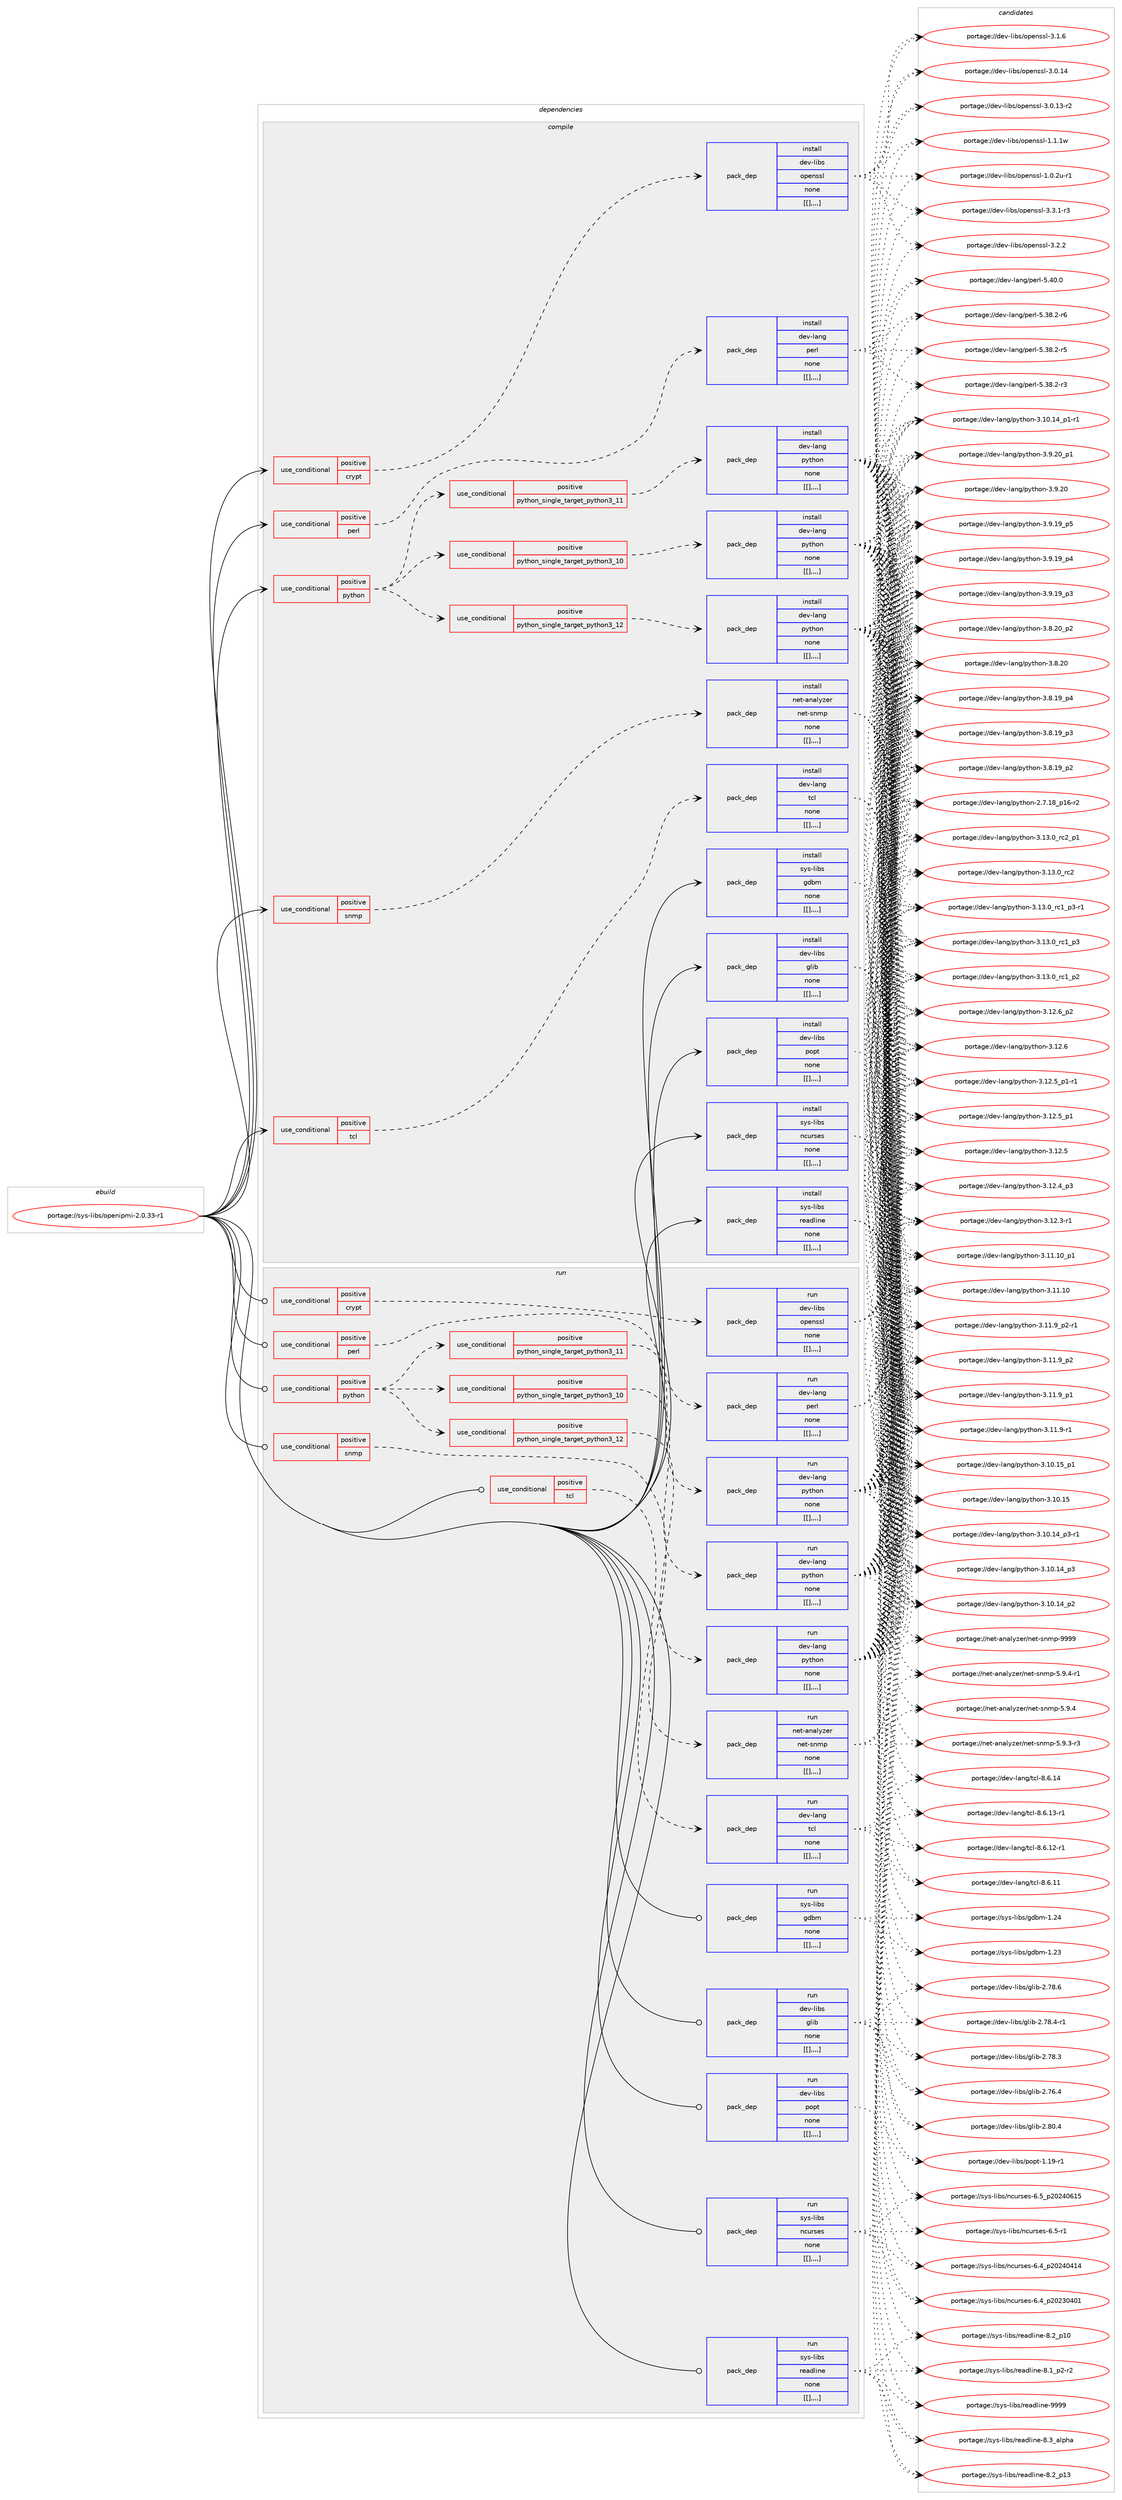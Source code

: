 digraph prolog {

# *************
# Graph options
# *************

newrank=true;
concentrate=true;
compound=true;
graph [rankdir=LR,fontname=Helvetica,fontsize=10,ranksep=1.5];#, ranksep=2.5, nodesep=0.2];
edge  [arrowhead=vee];
node  [fontname=Helvetica,fontsize=10];

# **********
# The ebuild
# **********

subgraph cluster_leftcol {
color=gray;
label=<<i>ebuild</i>>;
id [label="portage://sys-libs/openipmi-2.0.33-r1", color=red, width=4, href="../sys-libs/openipmi-2.0.33-r1.svg"];
}

# ****************
# The dependencies
# ****************

subgraph cluster_midcol {
color=gray;
label=<<i>dependencies</i>>;
subgraph cluster_compile {
fillcolor="#eeeeee";
style=filled;
label=<<i>compile</i>>;
subgraph cond10426 {
dependency28024 [label=<<TABLE BORDER="0" CELLBORDER="1" CELLSPACING="0" CELLPADDING="4"><TR><TD ROWSPAN="3" CELLPADDING="10">use_conditional</TD></TR><TR><TD>positive</TD></TR><TR><TD>crypt</TD></TR></TABLE>>, shape=none, color=red];
subgraph pack17520 {
dependency28025 [label=<<TABLE BORDER="0" CELLBORDER="1" CELLSPACING="0" CELLPADDING="4" WIDTH="220"><TR><TD ROWSPAN="6" CELLPADDING="30">pack_dep</TD></TR><TR><TD WIDTH="110">install</TD></TR><TR><TD>dev-libs</TD></TR><TR><TD>openssl</TD></TR><TR><TD>none</TD></TR><TR><TD>[[],,,,]</TD></TR></TABLE>>, shape=none, color=blue];
}
dependency28024:e -> dependency28025:w [weight=20,style="dashed",arrowhead="vee"];
}
id:e -> dependency28024:w [weight=20,style="solid",arrowhead="vee"];
subgraph cond10427 {
dependency28026 [label=<<TABLE BORDER="0" CELLBORDER="1" CELLSPACING="0" CELLPADDING="4"><TR><TD ROWSPAN="3" CELLPADDING="10">use_conditional</TD></TR><TR><TD>positive</TD></TR><TR><TD>perl</TD></TR></TABLE>>, shape=none, color=red];
subgraph pack17521 {
dependency28027 [label=<<TABLE BORDER="0" CELLBORDER="1" CELLSPACING="0" CELLPADDING="4" WIDTH="220"><TR><TD ROWSPAN="6" CELLPADDING="30">pack_dep</TD></TR><TR><TD WIDTH="110">install</TD></TR><TR><TD>dev-lang</TD></TR><TR><TD>perl</TD></TR><TR><TD>none</TD></TR><TR><TD>[[],,,,]</TD></TR></TABLE>>, shape=none, color=blue];
}
dependency28026:e -> dependency28027:w [weight=20,style="dashed",arrowhead="vee"];
}
id:e -> dependency28026:w [weight=20,style="solid",arrowhead="vee"];
subgraph cond10428 {
dependency28028 [label=<<TABLE BORDER="0" CELLBORDER="1" CELLSPACING="0" CELLPADDING="4"><TR><TD ROWSPAN="3" CELLPADDING="10">use_conditional</TD></TR><TR><TD>positive</TD></TR><TR><TD>python</TD></TR></TABLE>>, shape=none, color=red];
subgraph cond10429 {
dependency28029 [label=<<TABLE BORDER="0" CELLBORDER="1" CELLSPACING="0" CELLPADDING="4"><TR><TD ROWSPAN="3" CELLPADDING="10">use_conditional</TD></TR><TR><TD>positive</TD></TR><TR><TD>python_single_target_python3_10</TD></TR></TABLE>>, shape=none, color=red];
subgraph pack17522 {
dependency28030 [label=<<TABLE BORDER="0" CELLBORDER="1" CELLSPACING="0" CELLPADDING="4" WIDTH="220"><TR><TD ROWSPAN="6" CELLPADDING="30">pack_dep</TD></TR><TR><TD WIDTH="110">install</TD></TR><TR><TD>dev-lang</TD></TR><TR><TD>python</TD></TR><TR><TD>none</TD></TR><TR><TD>[[],,,,]</TD></TR></TABLE>>, shape=none, color=blue];
}
dependency28029:e -> dependency28030:w [weight=20,style="dashed",arrowhead="vee"];
}
dependency28028:e -> dependency28029:w [weight=20,style="dashed",arrowhead="vee"];
subgraph cond10430 {
dependency28031 [label=<<TABLE BORDER="0" CELLBORDER="1" CELLSPACING="0" CELLPADDING="4"><TR><TD ROWSPAN="3" CELLPADDING="10">use_conditional</TD></TR><TR><TD>positive</TD></TR><TR><TD>python_single_target_python3_11</TD></TR></TABLE>>, shape=none, color=red];
subgraph pack17523 {
dependency28032 [label=<<TABLE BORDER="0" CELLBORDER="1" CELLSPACING="0" CELLPADDING="4" WIDTH="220"><TR><TD ROWSPAN="6" CELLPADDING="30">pack_dep</TD></TR><TR><TD WIDTH="110">install</TD></TR><TR><TD>dev-lang</TD></TR><TR><TD>python</TD></TR><TR><TD>none</TD></TR><TR><TD>[[],,,,]</TD></TR></TABLE>>, shape=none, color=blue];
}
dependency28031:e -> dependency28032:w [weight=20,style="dashed",arrowhead="vee"];
}
dependency28028:e -> dependency28031:w [weight=20,style="dashed",arrowhead="vee"];
subgraph cond10431 {
dependency28033 [label=<<TABLE BORDER="0" CELLBORDER="1" CELLSPACING="0" CELLPADDING="4"><TR><TD ROWSPAN="3" CELLPADDING="10">use_conditional</TD></TR><TR><TD>positive</TD></TR><TR><TD>python_single_target_python3_12</TD></TR></TABLE>>, shape=none, color=red];
subgraph pack17524 {
dependency28034 [label=<<TABLE BORDER="0" CELLBORDER="1" CELLSPACING="0" CELLPADDING="4" WIDTH="220"><TR><TD ROWSPAN="6" CELLPADDING="30">pack_dep</TD></TR><TR><TD WIDTH="110">install</TD></TR><TR><TD>dev-lang</TD></TR><TR><TD>python</TD></TR><TR><TD>none</TD></TR><TR><TD>[[],,,,]</TD></TR></TABLE>>, shape=none, color=blue];
}
dependency28033:e -> dependency28034:w [weight=20,style="dashed",arrowhead="vee"];
}
dependency28028:e -> dependency28033:w [weight=20,style="dashed",arrowhead="vee"];
}
id:e -> dependency28028:w [weight=20,style="solid",arrowhead="vee"];
subgraph cond10432 {
dependency28035 [label=<<TABLE BORDER="0" CELLBORDER="1" CELLSPACING="0" CELLPADDING="4"><TR><TD ROWSPAN="3" CELLPADDING="10">use_conditional</TD></TR><TR><TD>positive</TD></TR><TR><TD>snmp</TD></TR></TABLE>>, shape=none, color=red];
subgraph pack17525 {
dependency28036 [label=<<TABLE BORDER="0" CELLBORDER="1" CELLSPACING="0" CELLPADDING="4" WIDTH="220"><TR><TD ROWSPAN="6" CELLPADDING="30">pack_dep</TD></TR><TR><TD WIDTH="110">install</TD></TR><TR><TD>net-analyzer</TD></TR><TR><TD>net-snmp</TD></TR><TR><TD>none</TD></TR><TR><TD>[[],,,,]</TD></TR></TABLE>>, shape=none, color=blue];
}
dependency28035:e -> dependency28036:w [weight=20,style="dashed",arrowhead="vee"];
}
id:e -> dependency28035:w [weight=20,style="solid",arrowhead="vee"];
subgraph cond10433 {
dependency28037 [label=<<TABLE BORDER="0" CELLBORDER="1" CELLSPACING="0" CELLPADDING="4"><TR><TD ROWSPAN="3" CELLPADDING="10">use_conditional</TD></TR><TR><TD>positive</TD></TR><TR><TD>tcl</TD></TR></TABLE>>, shape=none, color=red];
subgraph pack17526 {
dependency28038 [label=<<TABLE BORDER="0" CELLBORDER="1" CELLSPACING="0" CELLPADDING="4" WIDTH="220"><TR><TD ROWSPAN="6" CELLPADDING="30">pack_dep</TD></TR><TR><TD WIDTH="110">install</TD></TR><TR><TD>dev-lang</TD></TR><TR><TD>tcl</TD></TR><TR><TD>none</TD></TR><TR><TD>[[],,,,]</TD></TR></TABLE>>, shape=none, color=blue];
}
dependency28037:e -> dependency28038:w [weight=20,style="dashed",arrowhead="vee"];
}
id:e -> dependency28037:w [weight=20,style="solid",arrowhead="vee"];
subgraph pack17527 {
dependency28039 [label=<<TABLE BORDER="0" CELLBORDER="1" CELLSPACING="0" CELLPADDING="4" WIDTH="220"><TR><TD ROWSPAN="6" CELLPADDING="30">pack_dep</TD></TR><TR><TD WIDTH="110">install</TD></TR><TR><TD>dev-libs</TD></TR><TR><TD>glib</TD></TR><TR><TD>none</TD></TR><TR><TD>[[],,,,]</TD></TR></TABLE>>, shape=none, color=blue];
}
id:e -> dependency28039:w [weight=20,style="solid",arrowhead="vee"];
subgraph pack17528 {
dependency28040 [label=<<TABLE BORDER="0" CELLBORDER="1" CELLSPACING="0" CELLPADDING="4" WIDTH="220"><TR><TD ROWSPAN="6" CELLPADDING="30">pack_dep</TD></TR><TR><TD WIDTH="110">install</TD></TR><TR><TD>dev-libs</TD></TR><TR><TD>popt</TD></TR><TR><TD>none</TD></TR><TR><TD>[[],,,,]</TD></TR></TABLE>>, shape=none, color=blue];
}
id:e -> dependency28040:w [weight=20,style="solid",arrowhead="vee"];
subgraph pack17529 {
dependency28041 [label=<<TABLE BORDER="0" CELLBORDER="1" CELLSPACING="0" CELLPADDING="4" WIDTH="220"><TR><TD ROWSPAN="6" CELLPADDING="30">pack_dep</TD></TR><TR><TD WIDTH="110">install</TD></TR><TR><TD>sys-libs</TD></TR><TR><TD>gdbm</TD></TR><TR><TD>none</TD></TR><TR><TD>[[],,,,]</TD></TR></TABLE>>, shape=none, color=blue];
}
id:e -> dependency28041:w [weight=20,style="solid",arrowhead="vee"];
subgraph pack17530 {
dependency28042 [label=<<TABLE BORDER="0" CELLBORDER="1" CELLSPACING="0" CELLPADDING="4" WIDTH="220"><TR><TD ROWSPAN="6" CELLPADDING="30">pack_dep</TD></TR><TR><TD WIDTH="110">install</TD></TR><TR><TD>sys-libs</TD></TR><TR><TD>ncurses</TD></TR><TR><TD>none</TD></TR><TR><TD>[[],,,,]</TD></TR></TABLE>>, shape=none, color=blue];
}
id:e -> dependency28042:w [weight=20,style="solid",arrowhead="vee"];
subgraph pack17531 {
dependency28043 [label=<<TABLE BORDER="0" CELLBORDER="1" CELLSPACING="0" CELLPADDING="4" WIDTH="220"><TR><TD ROWSPAN="6" CELLPADDING="30">pack_dep</TD></TR><TR><TD WIDTH="110">install</TD></TR><TR><TD>sys-libs</TD></TR><TR><TD>readline</TD></TR><TR><TD>none</TD></TR><TR><TD>[[],,,,]</TD></TR></TABLE>>, shape=none, color=blue];
}
id:e -> dependency28043:w [weight=20,style="solid",arrowhead="vee"];
}
subgraph cluster_compileandrun {
fillcolor="#eeeeee";
style=filled;
label=<<i>compile and run</i>>;
}
subgraph cluster_run {
fillcolor="#eeeeee";
style=filled;
label=<<i>run</i>>;
subgraph cond10434 {
dependency28044 [label=<<TABLE BORDER="0" CELLBORDER="1" CELLSPACING="0" CELLPADDING="4"><TR><TD ROWSPAN="3" CELLPADDING="10">use_conditional</TD></TR><TR><TD>positive</TD></TR><TR><TD>crypt</TD></TR></TABLE>>, shape=none, color=red];
subgraph pack17532 {
dependency28045 [label=<<TABLE BORDER="0" CELLBORDER="1" CELLSPACING="0" CELLPADDING="4" WIDTH="220"><TR><TD ROWSPAN="6" CELLPADDING="30">pack_dep</TD></TR><TR><TD WIDTH="110">run</TD></TR><TR><TD>dev-libs</TD></TR><TR><TD>openssl</TD></TR><TR><TD>none</TD></TR><TR><TD>[[],,,,]</TD></TR></TABLE>>, shape=none, color=blue];
}
dependency28044:e -> dependency28045:w [weight=20,style="dashed",arrowhead="vee"];
}
id:e -> dependency28044:w [weight=20,style="solid",arrowhead="odot"];
subgraph cond10435 {
dependency28046 [label=<<TABLE BORDER="0" CELLBORDER="1" CELLSPACING="0" CELLPADDING="4"><TR><TD ROWSPAN="3" CELLPADDING="10">use_conditional</TD></TR><TR><TD>positive</TD></TR><TR><TD>perl</TD></TR></TABLE>>, shape=none, color=red];
subgraph pack17533 {
dependency28047 [label=<<TABLE BORDER="0" CELLBORDER="1" CELLSPACING="0" CELLPADDING="4" WIDTH="220"><TR><TD ROWSPAN="6" CELLPADDING="30">pack_dep</TD></TR><TR><TD WIDTH="110">run</TD></TR><TR><TD>dev-lang</TD></TR><TR><TD>perl</TD></TR><TR><TD>none</TD></TR><TR><TD>[[],,,,]</TD></TR></TABLE>>, shape=none, color=blue];
}
dependency28046:e -> dependency28047:w [weight=20,style="dashed",arrowhead="vee"];
}
id:e -> dependency28046:w [weight=20,style="solid",arrowhead="odot"];
subgraph cond10436 {
dependency28048 [label=<<TABLE BORDER="0" CELLBORDER="1" CELLSPACING="0" CELLPADDING="4"><TR><TD ROWSPAN="3" CELLPADDING="10">use_conditional</TD></TR><TR><TD>positive</TD></TR><TR><TD>python</TD></TR></TABLE>>, shape=none, color=red];
subgraph cond10437 {
dependency28049 [label=<<TABLE BORDER="0" CELLBORDER="1" CELLSPACING="0" CELLPADDING="4"><TR><TD ROWSPAN="3" CELLPADDING="10">use_conditional</TD></TR><TR><TD>positive</TD></TR><TR><TD>python_single_target_python3_10</TD></TR></TABLE>>, shape=none, color=red];
subgraph pack17534 {
dependency28050 [label=<<TABLE BORDER="0" CELLBORDER="1" CELLSPACING="0" CELLPADDING="4" WIDTH="220"><TR><TD ROWSPAN="6" CELLPADDING="30">pack_dep</TD></TR><TR><TD WIDTH="110">run</TD></TR><TR><TD>dev-lang</TD></TR><TR><TD>python</TD></TR><TR><TD>none</TD></TR><TR><TD>[[],,,,]</TD></TR></TABLE>>, shape=none, color=blue];
}
dependency28049:e -> dependency28050:w [weight=20,style="dashed",arrowhead="vee"];
}
dependency28048:e -> dependency28049:w [weight=20,style="dashed",arrowhead="vee"];
subgraph cond10438 {
dependency28051 [label=<<TABLE BORDER="0" CELLBORDER="1" CELLSPACING="0" CELLPADDING="4"><TR><TD ROWSPAN="3" CELLPADDING="10">use_conditional</TD></TR><TR><TD>positive</TD></TR><TR><TD>python_single_target_python3_11</TD></TR></TABLE>>, shape=none, color=red];
subgraph pack17535 {
dependency28052 [label=<<TABLE BORDER="0" CELLBORDER="1" CELLSPACING="0" CELLPADDING="4" WIDTH="220"><TR><TD ROWSPAN="6" CELLPADDING="30">pack_dep</TD></TR><TR><TD WIDTH="110">run</TD></TR><TR><TD>dev-lang</TD></TR><TR><TD>python</TD></TR><TR><TD>none</TD></TR><TR><TD>[[],,,,]</TD></TR></TABLE>>, shape=none, color=blue];
}
dependency28051:e -> dependency28052:w [weight=20,style="dashed",arrowhead="vee"];
}
dependency28048:e -> dependency28051:w [weight=20,style="dashed",arrowhead="vee"];
subgraph cond10439 {
dependency28053 [label=<<TABLE BORDER="0" CELLBORDER="1" CELLSPACING="0" CELLPADDING="4"><TR><TD ROWSPAN="3" CELLPADDING="10">use_conditional</TD></TR><TR><TD>positive</TD></TR><TR><TD>python_single_target_python3_12</TD></TR></TABLE>>, shape=none, color=red];
subgraph pack17536 {
dependency28054 [label=<<TABLE BORDER="0" CELLBORDER="1" CELLSPACING="0" CELLPADDING="4" WIDTH="220"><TR><TD ROWSPAN="6" CELLPADDING="30">pack_dep</TD></TR><TR><TD WIDTH="110">run</TD></TR><TR><TD>dev-lang</TD></TR><TR><TD>python</TD></TR><TR><TD>none</TD></TR><TR><TD>[[],,,,]</TD></TR></TABLE>>, shape=none, color=blue];
}
dependency28053:e -> dependency28054:w [weight=20,style="dashed",arrowhead="vee"];
}
dependency28048:e -> dependency28053:w [weight=20,style="dashed",arrowhead="vee"];
}
id:e -> dependency28048:w [weight=20,style="solid",arrowhead="odot"];
subgraph cond10440 {
dependency28055 [label=<<TABLE BORDER="0" CELLBORDER="1" CELLSPACING="0" CELLPADDING="4"><TR><TD ROWSPAN="3" CELLPADDING="10">use_conditional</TD></TR><TR><TD>positive</TD></TR><TR><TD>snmp</TD></TR></TABLE>>, shape=none, color=red];
subgraph pack17537 {
dependency28056 [label=<<TABLE BORDER="0" CELLBORDER="1" CELLSPACING="0" CELLPADDING="4" WIDTH="220"><TR><TD ROWSPAN="6" CELLPADDING="30">pack_dep</TD></TR><TR><TD WIDTH="110">run</TD></TR><TR><TD>net-analyzer</TD></TR><TR><TD>net-snmp</TD></TR><TR><TD>none</TD></TR><TR><TD>[[],,,,]</TD></TR></TABLE>>, shape=none, color=blue];
}
dependency28055:e -> dependency28056:w [weight=20,style="dashed",arrowhead="vee"];
}
id:e -> dependency28055:w [weight=20,style="solid",arrowhead="odot"];
subgraph cond10441 {
dependency28057 [label=<<TABLE BORDER="0" CELLBORDER="1" CELLSPACING="0" CELLPADDING="4"><TR><TD ROWSPAN="3" CELLPADDING="10">use_conditional</TD></TR><TR><TD>positive</TD></TR><TR><TD>tcl</TD></TR></TABLE>>, shape=none, color=red];
subgraph pack17538 {
dependency28058 [label=<<TABLE BORDER="0" CELLBORDER="1" CELLSPACING="0" CELLPADDING="4" WIDTH="220"><TR><TD ROWSPAN="6" CELLPADDING="30">pack_dep</TD></TR><TR><TD WIDTH="110">run</TD></TR><TR><TD>dev-lang</TD></TR><TR><TD>tcl</TD></TR><TR><TD>none</TD></TR><TR><TD>[[],,,,]</TD></TR></TABLE>>, shape=none, color=blue];
}
dependency28057:e -> dependency28058:w [weight=20,style="dashed",arrowhead="vee"];
}
id:e -> dependency28057:w [weight=20,style="solid",arrowhead="odot"];
subgraph pack17539 {
dependency28059 [label=<<TABLE BORDER="0" CELLBORDER="1" CELLSPACING="0" CELLPADDING="4" WIDTH="220"><TR><TD ROWSPAN="6" CELLPADDING="30">pack_dep</TD></TR><TR><TD WIDTH="110">run</TD></TR><TR><TD>dev-libs</TD></TR><TR><TD>glib</TD></TR><TR><TD>none</TD></TR><TR><TD>[[],,,,]</TD></TR></TABLE>>, shape=none, color=blue];
}
id:e -> dependency28059:w [weight=20,style="solid",arrowhead="odot"];
subgraph pack17540 {
dependency28060 [label=<<TABLE BORDER="0" CELLBORDER="1" CELLSPACING="0" CELLPADDING="4" WIDTH="220"><TR><TD ROWSPAN="6" CELLPADDING="30">pack_dep</TD></TR><TR><TD WIDTH="110">run</TD></TR><TR><TD>dev-libs</TD></TR><TR><TD>popt</TD></TR><TR><TD>none</TD></TR><TR><TD>[[],,,,]</TD></TR></TABLE>>, shape=none, color=blue];
}
id:e -> dependency28060:w [weight=20,style="solid",arrowhead="odot"];
subgraph pack17541 {
dependency28061 [label=<<TABLE BORDER="0" CELLBORDER="1" CELLSPACING="0" CELLPADDING="4" WIDTH="220"><TR><TD ROWSPAN="6" CELLPADDING="30">pack_dep</TD></TR><TR><TD WIDTH="110">run</TD></TR><TR><TD>sys-libs</TD></TR><TR><TD>gdbm</TD></TR><TR><TD>none</TD></TR><TR><TD>[[],,,,]</TD></TR></TABLE>>, shape=none, color=blue];
}
id:e -> dependency28061:w [weight=20,style="solid",arrowhead="odot"];
subgraph pack17542 {
dependency28062 [label=<<TABLE BORDER="0" CELLBORDER="1" CELLSPACING="0" CELLPADDING="4" WIDTH="220"><TR><TD ROWSPAN="6" CELLPADDING="30">pack_dep</TD></TR><TR><TD WIDTH="110">run</TD></TR><TR><TD>sys-libs</TD></TR><TR><TD>ncurses</TD></TR><TR><TD>none</TD></TR><TR><TD>[[],,,,]</TD></TR></TABLE>>, shape=none, color=blue];
}
id:e -> dependency28062:w [weight=20,style="solid",arrowhead="odot"];
subgraph pack17543 {
dependency28063 [label=<<TABLE BORDER="0" CELLBORDER="1" CELLSPACING="0" CELLPADDING="4" WIDTH="220"><TR><TD ROWSPAN="6" CELLPADDING="30">pack_dep</TD></TR><TR><TD WIDTH="110">run</TD></TR><TR><TD>sys-libs</TD></TR><TR><TD>readline</TD></TR><TR><TD>none</TD></TR><TR><TD>[[],,,,]</TD></TR></TABLE>>, shape=none, color=blue];
}
id:e -> dependency28063:w [weight=20,style="solid",arrowhead="odot"];
}
}

# **************
# The candidates
# **************

subgraph cluster_choices {
rank=same;
color=gray;
label=<<i>candidates</i>>;

subgraph choice17520 {
color=black;
nodesep=1;
choice1001011184510810598115471111121011101151151084551465146494511451 [label="portage://dev-libs/openssl-3.3.1-r3", color=red, width=4,href="../dev-libs/openssl-3.3.1-r3.svg"];
choice100101118451081059811547111112101110115115108455146504650 [label="portage://dev-libs/openssl-3.2.2", color=red, width=4,href="../dev-libs/openssl-3.2.2.svg"];
choice100101118451081059811547111112101110115115108455146494654 [label="portage://dev-libs/openssl-3.1.6", color=red, width=4,href="../dev-libs/openssl-3.1.6.svg"];
choice10010111845108105981154711111210111011511510845514648464952 [label="portage://dev-libs/openssl-3.0.14", color=red, width=4,href="../dev-libs/openssl-3.0.14.svg"];
choice100101118451081059811547111112101110115115108455146484649514511450 [label="portage://dev-libs/openssl-3.0.13-r2", color=red, width=4,href="../dev-libs/openssl-3.0.13-r2.svg"];
choice100101118451081059811547111112101110115115108454946494649119 [label="portage://dev-libs/openssl-1.1.1w", color=red, width=4,href="../dev-libs/openssl-1.1.1w.svg"];
choice1001011184510810598115471111121011101151151084549464846501174511449 [label="portage://dev-libs/openssl-1.0.2u-r1", color=red, width=4,href="../dev-libs/openssl-1.0.2u-r1.svg"];
dependency28025:e -> choice1001011184510810598115471111121011101151151084551465146494511451:w [style=dotted,weight="100"];
dependency28025:e -> choice100101118451081059811547111112101110115115108455146504650:w [style=dotted,weight="100"];
dependency28025:e -> choice100101118451081059811547111112101110115115108455146494654:w [style=dotted,weight="100"];
dependency28025:e -> choice10010111845108105981154711111210111011511510845514648464952:w [style=dotted,weight="100"];
dependency28025:e -> choice100101118451081059811547111112101110115115108455146484649514511450:w [style=dotted,weight="100"];
dependency28025:e -> choice100101118451081059811547111112101110115115108454946494649119:w [style=dotted,weight="100"];
dependency28025:e -> choice1001011184510810598115471111121011101151151084549464846501174511449:w [style=dotted,weight="100"];
}
subgraph choice17521 {
color=black;
nodesep=1;
choice10010111845108971101034711210111410845534652484648 [label="portage://dev-lang/perl-5.40.0", color=red, width=4,href="../dev-lang/perl-5.40.0.svg"];
choice100101118451089711010347112101114108455346515646504511454 [label="portage://dev-lang/perl-5.38.2-r6", color=red, width=4,href="../dev-lang/perl-5.38.2-r6.svg"];
choice100101118451089711010347112101114108455346515646504511453 [label="portage://dev-lang/perl-5.38.2-r5", color=red, width=4,href="../dev-lang/perl-5.38.2-r5.svg"];
choice100101118451089711010347112101114108455346515646504511451 [label="portage://dev-lang/perl-5.38.2-r3", color=red, width=4,href="../dev-lang/perl-5.38.2-r3.svg"];
dependency28027:e -> choice10010111845108971101034711210111410845534652484648:w [style=dotted,weight="100"];
dependency28027:e -> choice100101118451089711010347112101114108455346515646504511454:w [style=dotted,weight="100"];
dependency28027:e -> choice100101118451089711010347112101114108455346515646504511453:w [style=dotted,weight="100"];
dependency28027:e -> choice100101118451089711010347112101114108455346515646504511451:w [style=dotted,weight="100"];
}
subgraph choice17522 {
color=black;
nodesep=1;
choice100101118451089711010347112121116104111110455146495146489511499509511249 [label="portage://dev-lang/python-3.13.0_rc2_p1", color=red, width=4,href="../dev-lang/python-3.13.0_rc2_p1.svg"];
choice10010111845108971101034711212111610411111045514649514648951149950 [label="portage://dev-lang/python-3.13.0_rc2", color=red, width=4,href="../dev-lang/python-3.13.0_rc2.svg"];
choice1001011184510897110103471121211161041111104551464951464895114994995112514511449 [label="portage://dev-lang/python-3.13.0_rc1_p3-r1", color=red, width=4,href="../dev-lang/python-3.13.0_rc1_p3-r1.svg"];
choice100101118451089711010347112121116104111110455146495146489511499499511251 [label="portage://dev-lang/python-3.13.0_rc1_p3", color=red, width=4,href="../dev-lang/python-3.13.0_rc1_p3.svg"];
choice100101118451089711010347112121116104111110455146495146489511499499511250 [label="portage://dev-lang/python-3.13.0_rc1_p2", color=red, width=4,href="../dev-lang/python-3.13.0_rc1_p2.svg"];
choice100101118451089711010347112121116104111110455146495046549511250 [label="portage://dev-lang/python-3.12.6_p2", color=red, width=4,href="../dev-lang/python-3.12.6_p2.svg"];
choice10010111845108971101034711212111610411111045514649504654 [label="portage://dev-lang/python-3.12.6", color=red, width=4,href="../dev-lang/python-3.12.6.svg"];
choice1001011184510897110103471121211161041111104551464950465395112494511449 [label="portage://dev-lang/python-3.12.5_p1-r1", color=red, width=4,href="../dev-lang/python-3.12.5_p1-r1.svg"];
choice100101118451089711010347112121116104111110455146495046539511249 [label="portage://dev-lang/python-3.12.5_p1", color=red, width=4,href="../dev-lang/python-3.12.5_p1.svg"];
choice10010111845108971101034711212111610411111045514649504653 [label="portage://dev-lang/python-3.12.5", color=red, width=4,href="../dev-lang/python-3.12.5.svg"];
choice100101118451089711010347112121116104111110455146495046529511251 [label="portage://dev-lang/python-3.12.4_p3", color=red, width=4,href="../dev-lang/python-3.12.4_p3.svg"];
choice100101118451089711010347112121116104111110455146495046514511449 [label="portage://dev-lang/python-3.12.3-r1", color=red, width=4,href="../dev-lang/python-3.12.3-r1.svg"];
choice10010111845108971101034711212111610411111045514649494649489511249 [label="portage://dev-lang/python-3.11.10_p1", color=red, width=4,href="../dev-lang/python-3.11.10_p1.svg"];
choice1001011184510897110103471121211161041111104551464949464948 [label="portage://dev-lang/python-3.11.10", color=red, width=4,href="../dev-lang/python-3.11.10.svg"];
choice1001011184510897110103471121211161041111104551464949465795112504511449 [label="portage://dev-lang/python-3.11.9_p2-r1", color=red, width=4,href="../dev-lang/python-3.11.9_p2-r1.svg"];
choice100101118451089711010347112121116104111110455146494946579511250 [label="portage://dev-lang/python-3.11.9_p2", color=red, width=4,href="../dev-lang/python-3.11.9_p2.svg"];
choice100101118451089711010347112121116104111110455146494946579511249 [label="portage://dev-lang/python-3.11.9_p1", color=red, width=4,href="../dev-lang/python-3.11.9_p1.svg"];
choice100101118451089711010347112121116104111110455146494946574511449 [label="portage://dev-lang/python-3.11.9-r1", color=red, width=4,href="../dev-lang/python-3.11.9-r1.svg"];
choice10010111845108971101034711212111610411111045514649484649539511249 [label="portage://dev-lang/python-3.10.15_p1", color=red, width=4,href="../dev-lang/python-3.10.15_p1.svg"];
choice1001011184510897110103471121211161041111104551464948464953 [label="portage://dev-lang/python-3.10.15", color=red, width=4,href="../dev-lang/python-3.10.15.svg"];
choice100101118451089711010347112121116104111110455146494846495295112514511449 [label="portage://dev-lang/python-3.10.14_p3-r1", color=red, width=4,href="../dev-lang/python-3.10.14_p3-r1.svg"];
choice10010111845108971101034711212111610411111045514649484649529511251 [label="portage://dev-lang/python-3.10.14_p3", color=red, width=4,href="../dev-lang/python-3.10.14_p3.svg"];
choice10010111845108971101034711212111610411111045514649484649529511250 [label="portage://dev-lang/python-3.10.14_p2", color=red, width=4,href="../dev-lang/python-3.10.14_p2.svg"];
choice100101118451089711010347112121116104111110455146494846495295112494511449 [label="portage://dev-lang/python-3.10.14_p1-r1", color=red, width=4,href="../dev-lang/python-3.10.14_p1-r1.svg"];
choice100101118451089711010347112121116104111110455146574650489511249 [label="portage://dev-lang/python-3.9.20_p1", color=red, width=4,href="../dev-lang/python-3.9.20_p1.svg"];
choice10010111845108971101034711212111610411111045514657465048 [label="portage://dev-lang/python-3.9.20", color=red, width=4,href="../dev-lang/python-3.9.20.svg"];
choice100101118451089711010347112121116104111110455146574649579511253 [label="portage://dev-lang/python-3.9.19_p5", color=red, width=4,href="../dev-lang/python-3.9.19_p5.svg"];
choice100101118451089711010347112121116104111110455146574649579511252 [label="portage://dev-lang/python-3.9.19_p4", color=red, width=4,href="../dev-lang/python-3.9.19_p4.svg"];
choice100101118451089711010347112121116104111110455146574649579511251 [label="portage://dev-lang/python-3.9.19_p3", color=red, width=4,href="../dev-lang/python-3.9.19_p3.svg"];
choice100101118451089711010347112121116104111110455146564650489511250 [label="portage://dev-lang/python-3.8.20_p2", color=red, width=4,href="../dev-lang/python-3.8.20_p2.svg"];
choice10010111845108971101034711212111610411111045514656465048 [label="portage://dev-lang/python-3.8.20", color=red, width=4,href="../dev-lang/python-3.8.20.svg"];
choice100101118451089711010347112121116104111110455146564649579511252 [label="portage://dev-lang/python-3.8.19_p4", color=red, width=4,href="../dev-lang/python-3.8.19_p4.svg"];
choice100101118451089711010347112121116104111110455146564649579511251 [label="portage://dev-lang/python-3.8.19_p3", color=red, width=4,href="../dev-lang/python-3.8.19_p3.svg"];
choice100101118451089711010347112121116104111110455146564649579511250 [label="portage://dev-lang/python-3.8.19_p2", color=red, width=4,href="../dev-lang/python-3.8.19_p2.svg"];
choice100101118451089711010347112121116104111110455046554649569511249544511450 [label="portage://dev-lang/python-2.7.18_p16-r2", color=red, width=4,href="../dev-lang/python-2.7.18_p16-r2.svg"];
dependency28030:e -> choice100101118451089711010347112121116104111110455146495146489511499509511249:w [style=dotted,weight="100"];
dependency28030:e -> choice10010111845108971101034711212111610411111045514649514648951149950:w [style=dotted,weight="100"];
dependency28030:e -> choice1001011184510897110103471121211161041111104551464951464895114994995112514511449:w [style=dotted,weight="100"];
dependency28030:e -> choice100101118451089711010347112121116104111110455146495146489511499499511251:w [style=dotted,weight="100"];
dependency28030:e -> choice100101118451089711010347112121116104111110455146495146489511499499511250:w [style=dotted,weight="100"];
dependency28030:e -> choice100101118451089711010347112121116104111110455146495046549511250:w [style=dotted,weight="100"];
dependency28030:e -> choice10010111845108971101034711212111610411111045514649504654:w [style=dotted,weight="100"];
dependency28030:e -> choice1001011184510897110103471121211161041111104551464950465395112494511449:w [style=dotted,weight="100"];
dependency28030:e -> choice100101118451089711010347112121116104111110455146495046539511249:w [style=dotted,weight="100"];
dependency28030:e -> choice10010111845108971101034711212111610411111045514649504653:w [style=dotted,weight="100"];
dependency28030:e -> choice100101118451089711010347112121116104111110455146495046529511251:w [style=dotted,weight="100"];
dependency28030:e -> choice100101118451089711010347112121116104111110455146495046514511449:w [style=dotted,weight="100"];
dependency28030:e -> choice10010111845108971101034711212111610411111045514649494649489511249:w [style=dotted,weight="100"];
dependency28030:e -> choice1001011184510897110103471121211161041111104551464949464948:w [style=dotted,weight="100"];
dependency28030:e -> choice1001011184510897110103471121211161041111104551464949465795112504511449:w [style=dotted,weight="100"];
dependency28030:e -> choice100101118451089711010347112121116104111110455146494946579511250:w [style=dotted,weight="100"];
dependency28030:e -> choice100101118451089711010347112121116104111110455146494946579511249:w [style=dotted,weight="100"];
dependency28030:e -> choice100101118451089711010347112121116104111110455146494946574511449:w [style=dotted,weight="100"];
dependency28030:e -> choice10010111845108971101034711212111610411111045514649484649539511249:w [style=dotted,weight="100"];
dependency28030:e -> choice1001011184510897110103471121211161041111104551464948464953:w [style=dotted,weight="100"];
dependency28030:e -> choice100101118451089711010347112121116104111110455146494846495295112514511449:w [style=dotted,weight="100"];
dependency28030:e -> choice10010111845108971101034711212111610411111045514649484649529511251:w [style=dotted,weight="100"];
dependency28030:e -> choice10010111845108971101034711212111610411111045514649484649529511250:w [style=dotted,weight="100"];
dependency28030:e -> choice100101118451089711010347112121116104111110455146494846495295112494511449:w [style=dotted,weight="100"];
dependency28030:e -> choice100101118451089711010347112121116104111110455146574650489511249:w [style=dotted,weight="100"];
dependency28030:e -> choice10010111845108971101034711212111610411111045514657465048:w [style=dotted,weight="100"];
dependency28030:e -> choice100101118451089711010347112121116104111110455146574649579511253:w [style=dotted,weight="100"];
dependency28030:e -> choice100101118451089711010347112121116104111110455146574649579511252:w [style=dotted,weight="100"];
dependency28030:e -> choice100101118451089711010347112121116104111110455146574649579511251:w [style=dotted,weight="100"];
dependency28030:e -> choice100101118451089711010347112121116104111110455146564650489511250:w [style=dotted,weight="100"];
dependency28030:e -> choice10010111845108971101034711212111610411111045514656465048:w [style=dotted,weight="100"];
dependency28030:e -> choice100101118451089711010347112121116104111110455146564649579511252:w [style=dotted,weight="100"];
dependency28030:e -> choice100101118451089711010347112121116104111110455146564649579511251:w [style=dotted,weight="100"];
dependency28030:e -> choice100101118451089711010347112121116104111110455146564649579511250:w [style=dotted,weight="100"];
dependency28030:e -> choice100101118451089711010347112121116104111110455046554649569511249544511450:w [style=dotted,weight="100"];
}
subgraph choice17523 {
color=black;
nodesep=1;
choice100101118451089711010347112121116104111110455146495146489511499509511249 [label="portage://dev-lang/python-3.13.0_rc2_p1", color=red, width=4,href="../dev-lang/python-3.13.0_rc2_p1.svg"];
choice10010111845108971101034711212111610411111045514649514648951149950 [label="portage://dev-lang/python-3.13.0_rc2", color=red, width=4,href="../dev-lang/python-3.13.0_rc2.svg"];
choice1001011184510897110103471121211161041111104551464951464895114994995112514511449 [label="portage://dev-lang/python-3.13.0_rc1_p3-r1", color=red, width=4,href="../dev-lang/python-3.13.0_rc1_p3-r1.svg"];
choice100101118451089711010347112121116104111110455146495146489511499499511251 [label="portage://dev-lang/python-3.13.0_rc1_p3", color=red, width=4,href="../dev-lang/python-3.13.0_rc1_p3.svg"];
choice100101118451089711010347112121116104111110455146495146489511499499511250 [label="portage://dev-lang/python-3.13.0_rc1_p2", color=red, width=4,href="../dev-lang/python-3.13.0_rc1_p2.svg"];
choice100101118451089711010347112121116104111110455146495046549511250 [label="portage://dev-lang/python-3.12.6_p2", color=red, width=4,href="../dev-lang/python-3.12.6_p2.svg"];
choice10010111845108971101034711212111610411111045514649504654 [label="portage://dev-lang/python-3.12.6", color=red, width=4,href="../dev-lang/python-3.12.6.svg"];
choice1001011184510897110103471121211161041111104551464950465395112494511449 [label="portage://dev-lang/python-3.12.5_p1-r1", color=red, width=4,href="../dev-lang/python-3.12.5_p1-r1.svg"];
choice100101118451089711010347112121116104111110455146495046539511249 [label="portage://dev-lang/python-3.12.5_p1", color=red, width=4,href="../dev-lang/python-3.12.5_p1.svg"];
choice10010111845108971101034711212111610411111045514649504653 [label="portage://dev-lang/python-3.12.5", color=red, width=4,href="../dev-lang/python-3.12.5.svg"];
choice100101118451089711010347112121116104111110455146495046529511251 [label="portage://dev-lang/python-3.12.4_p3", color=red, width=4,href="../dev-lang/python-3.12.4_p3.svg"];
choice100101118451089711010347112121116104111110455146495046514511449 [label="portage://dev-lang/python-3.12.3-r1", color=red, width=4,href="../dev-lang/python-3.12.3-r1.svg"];
choice10010111845108971101034711212111610411111045514649494649489511249 [label="portage://dev-lang/python-3.11.10_p1", color=red, width=4,href="../dev-lang/python-3.11.10_p1.svg"];
choice1001011184510897110103471121211161041111104551464949464948 [label="portage://dev-lang/python-3.11.10", color=red, width=4,href="../dev-lang/python-3.11.10.svg"];
choice1001011184510897110103471121211161041111104551464949465795112504511449 [label="portage://dev-lang/python-3.11.9_p2-r1", color=red, width=4,href="../dev-lang/python-3.11.9_p2-r1.svg"];
choice100101118451089711010347112121116104111110455146494946579511250 [label="portage://dev-lang/python-3.11.9_p2", color=red, width=4,href="../dev-lang/python-3.11.9_p2.svg"];
choice100101118451089711010347112121116104111110455146494946579511249 [label="portage://dev-lang/python-3.11.9_p1", color=red, width=4,href="../dev-lang/python-3.11.9_p1.svg"];
choice100101118451089711010347112121116104111110455146494946574511449 [label="portage://dev-lang/python-3.11.9-r1", color=red, width=4,href="../dev-lang/python-3.11.9-r1.svg"];
choice10010111845108971101034711212111610411111045514649484649539511249 [label="portage://dev-lang/python-3.10.15_p1", color=red, width=4,href="../dev-lang/python-3.10.15_p1.svg"];
choice1001011184510897110103471121211161041111104551464948464953 [label="portage://dev-lang/python-3.10.15", color=red, width=4,href="../dev-lang/python-3.10.15.svg"];
choice100101118451089711010347112121116104111110455146494846495295112514511449 [label="portage://dev-lang/python-3.10.14_p3-r1", color=red, width=4,href="../dev-lang/python-3.10.14_p3-r1.svg"];
choice10010111845108971101034711212111610411111045514649484649529511251 [label="portage://dev-lang/python-3.10.14_p3", color=red, width=4,href="../dev-lang/python-3.10.14_p3.svg"];
choice10010111845108971101034711212111610411111045514649484649529511250 [label="portage://dev-lang/python-3.10.14_p2", color=red, width=4,href="../dev-lang/python-3.10.14_p2.svg"];
choice100101118451089711010347112121116104111110455146494846495295112494511449 [label="portage://dev-lang/python-3.10.14_p1-r1", color=red, width=4,href="../dev-lang/python-3.10.14_p1-r1.svg"];
choice100101118451089711010347112121116104111110455146574650489511249 [label="portage://dev-lang/python-3.9.20_p1", color=red, width=4,href="../dev-lang/python-3.9.20_p1.svg"];
choice10010111845108971101034711212111610411111045514657465048 [label="portage://dev-lang/python-3.9.20", color=red, width=4,href="../dev-lang/python-3.9.20.svg"];
choice100101118451089711010347112121116104111110455146574649579511253 [label="portage://dev-lang/python-3.9.19_p5", color=red, width=4,href="../dev-lang/python-3.9.19_p5.svg"];
choice100101118451089711010347112121116104111110455146574649579511252 [label="portage://dev-lang/python-3.9.19_p4", color=red, width=4,href="../dev-lang/python-3.9.19_p4.svg"];
choice100101118451089711010347112121116104111110455146574649579511251 [label="portage://dev-lang/python-3.9.19_p3", color=red, width=4,href="../dev-lang/python-3.9.19_p3.svg"];
choice100101118451089711010347112121116104111110455146564650489511250 [label="portage://dev-lang/python-3.8.20_p2", color=red, width=4,href="../dev-lang/python-3.8.20_p2.svg"];
choice10010111845108971101034711212111610411111045514656465048 [label="portage://dev-lang/python-3.8.20", color=red, width=4,href="../dev-lang/python-3.8.20.svg"];
choice100101118451089711010347112121116104111110455146564649579511252 [label="portage://dev-lang/python-3.8.19_p4", color=red, width=4,href="../dev-lang/python-3.8.19_p4.svg"];
choice100101118451089711010347112121116104111110455146564649579511251 [label="portage://dev-lang/python-3.8.19_p3", color=red, width=4,href="../dev-lang/python-3.8.19_p3.svg"];
choice100101118451089711010347112121116104111110455146564649579511250 [label="portage://dev-lang/python-3.8.19_p2", color=red, width=4,href="../dev-lang/python-3.8.19_p2.svg"];
choice100101118451089711010347112121116104111110455046554649569511249544511450 [label="portage://dev-lang/python-2.7.18_p16-r2", color=red, width=4,href="../dev-lang/python-2.7.18_p16-r2.svg"];
dependency28032:e -> choice100101118451089711010347112121116104111110455146495146489511499509511249:w [style=dotted,weight="100"];
dependency28032:e -> choice10010111845108971101034711212111610411111045514649514648951149950:w [style=dotted,weight="100"];
dependency28032:e -> choice1001011184510897110103471121211161041111104551464951464895114994995112514511449:w [style=dotted,weight="100"];
dependency28032:e -> choice100101118451089711010347112121116104111110455146495146489511499499511251:w [style=dotted,weight="100"];
dependency28032:e -> choice100101118451089711010347112121116104111110455146495146489511499499511250:w [style=dotted,weight="100"];
dependency28032:e -> choice100101118451089711010347112121116104111110455146495046549511250:w [style=dotted,weight="100"];
dependency28032:e -> choice10010111845108971101034711212111610411111045514649504654:w [style=dotted,weight="100"];
dependency28032:e -> choice1001011184510897110103471121211161041111104551464950465395112494511449:w [style=dotted,weight="100"];
dependency28032:e -> choice100101118451089711010347112121116104111110455146495046539511249:w [style=dotted,weight="100"];
dependency28032:e -> choice10010111845108971101034711212111610411111045514649504653:w [style=dotted,weight="100"];
dependency28032:e -> choice100101118451089711010347112121116104111110455146495046529511251:w [style=dotted,weight="100"];
dependency28032:e -> choice100101118451089711010347112121116104111110455146495046514511449:w [style=dotted,weight="100"];
dependency28032:e -> choice10010111845108971101034711212111610411111045514649494649489511249:w [style=dotted,weight="100"];
dependency28032:e -> choice1001011184510897110103471121211161041111104551464949464948:w [style=dotted,weight="100"];
dependency28032:e -> choice1001011184510897110103471121211161041111104551464949465795112504511449:w [style=dotted,weight="100"];
dependency28032:e -> choice100101118451089711010347112121116104111110455146494946579511250:w [style=dotted,weight="100"];
dependency28032:e -> choice100101118451089711010347112121116104111110455146494946579511249:w [style=dotted,weight="100"];
dependency28032:e -> choice100101118451089711010347112121116104111110455146494946574511449:w [style=dotted,weight="100"];
dependency28032:e -> choice10010111845108971101034711212111610411111045514649484649539511249:w [style=dotted,weight="100"];
dependency28032:e -> choice1001011184510897110103471121211161041111104551464948464953:w [style=dotted,weight="100"];
dependency28032:e -> choice100101118451089711010347112121116104111110455146494846495295112514511449:w [style=dotted,weight="100"];
dependency28032:e -> choice10010111845108971101034711212111610411111045514649484649529511251:w [style=dotted,weight="100"];
dependency28032:e -> choice10010111845108971101034711212111610411111045514649484649529511250:w [style=dotted,weight="100"];
dependency28032:e -> choice100101118451089711010347112121116104111110455146494846495295112494511449:w [style=dotted,weight="100"];
dependency28032:e -> choice100101118451089711010347112121116104111110455146574650489511249:w [style=dotted,weight="100"];
dependency28032:e -> choice10010111845108971101034711212111610411111045514657465048:w [style=dotted,weight="100"];
dependency28032:e -> choice100101118451089711010347112121116104111110455146574649579511253:w [style=dotted,weight="100"];
dependency28032:e -> choice100101118451089711010347112121116104111110455146574649579511252:w [style=dotted,weight="100"];
dependency28032:e -> choice100101118451089711010347112121116104111110455146574649579511251:w [style=dotted,weight="100"];
dependency28032:e -> choice100101118451089711010347112121116104111110455146564650489511250:w [style=dotted,weight="100"];
dependency28032:e -> choice10010111845108971101034711212111610411111045514656465048:w [style=dotted,weight="100"];
dependency28032:e -> choice100101118451089711010347112121116104111110455146564649579511252:w [style=dotted,weight="100"];
dependency28032:e -> choice100101118451089711010347112121116104111110455146564649579511251:w [style=dotted,weight="100"];
dependency28032:e -> choice100101118451089711010347112121116104111110455146564649579511250:w [style=dotted,weight="100"];
dependency28032:e -> choice100101118451089711010347112121116104111110455046554649569511249544511450:w [style=dotted,weight="100"];
}
subgraph choice17524 {
color=black;
nodesep=1;
choice100101118451089711010347112121116104111110455146495146489511499509511249 [label="portage://dev-lang/python-3.13.0_rc2_p1", color=red, width=4,href="../dev-lang/python-3.13.0_rc2_p1.svg"];
choice10010111845108971101034711212111610411111045514649514648951149950 [label="portage://dev-lang/python-3.13.0_rc2", color=red, width=4,href="../dev-lang/python-3.13.0_rc2.svg"];
choice1001011184510897110103471121211161041111104551464951464895114994995112514511449 [label="portage://dev-lang/python-3.13.0_rc1_p3-r1", color=red, width=4,href="../dev-lang/python-3.13.0_rc1_p3-r1.svg"];
choice100101118451089711010347112121116104111110455146495146489511499499511251 [label="portage://dev-lang/python-3.13.0_rc1_p3", color=red, width=4,href="../dev-lang/python-3.13.0_rc1_p3.svg"];
choice100101118451089711010347112121116104111110455146495146489511499499511250 [label="portage://dev-lang/python-3.13.0_rc1_p2", color=red, width=4,href="../dev-lang/python-3.13.0_rc1_p2.svg"];
choice100101118451089711010347112121116104111110455146495046549511250 [label="portage://dev-lang/python-3.12.6_p2", color=red, width=4,href="../dev-lang/python-3.12.6_p2.svg"];
choice10010111845108971101034711212111610411111045514649504654 [label="portage://dev-lang/python-3.12.6", color=red, width=4,href="../dev-lang/python-3.12.6.svg"];
choice1001011184510897110103471121211161041111104551464950465395112494511449 [label="portage://dev-lang/python-3.12.5_p1-r1", color=red, width=4,href="../dev-lang/python-3.12.5_p1-r1.svg"];
choice100101118451089711010347112121116104111110455146495046539511249 [label="portage://dev-lang/python-3.12.5_p1", color=red, width=4,href="../dev-lang/python-3.12.5_p1.svg"];
choice10010111845108971101034711212111610411111045514649504653 [label="portage://dev-lang/python-3.12.5", color=red, width=4,href="../dev-lang/python-3.12.5.svg"];
choice100101118451089711010347112121116104111110455146495046529511251 [label="portage://dev-lang/python-3.12.4_p3", color=red, width=4,href="../dev-lang/python-3.12.4_p3.svg"];
choice100101118451089711010347112121116104111110455146495046514511449 [label="portage://dev-lang/python-3.12.3-r1", color=red, width=4,href="../dev-lang/python-3.12.3-r1.svg"];
choice10010111845108971101034711212111610411111045514649494649489511249 [label="portage://dev-lang/python-3.11.10_p1", color=red, width=4,href="../dev-lang/python-3.11.10_p1.svg"];
choice1001011184510897110103471121211161041111104551464949464948 [label="portage://dev-lang/python-3.11.10", color=red, width=4,href="../dev-lang/python-3.11.10.svg"];
choice1001011184510897110103471121211161041111104551464949465795112504511449 [label="portage://dev-lang/python-3.11.9_p2-r1", color=red, width=4,href="../dev-lang/python-3.11.9_p2-r1.svg"];
choice100101118451089711010347112121116104111110455146494946579511250 [label="portage://dev-lang/python-3.11.9_p2", color=red, width=4,href="../dev-lang/python-3.11.9_p2.svg"];
choice100101118451089711010347112121116104111110455146494946579511249 [label="portage://dev-lang/python-3.11.9_p1", color=red, width=4,href="../dev-lang/python-3.11.9_p1.svg"];
choice100101118451089711010347112121116104111110455146494946574511449 [label="portage://dev-lang/python-3.11.9-r1", color=red, width=4,href="../dev-lang/python-3.11.9-r1.svg"];
choice10010111845108971101034711212111610411111045514649484649539511249 [label="portage://dev-lang/python-3.10.15_p1", color=red, width=4,href="../dev-lang/python-3.10.15_p1.svg"];
choice1001011184510897110103471121211161041111104551464948464953 [label="portage://dev-lang/python-3.10.15", color=red, width=4,href="../dev-lang/python-3.10.15.svg"];
choice100101118451089711010347112121116104111110455146494846495295112514511449 [label="portage://dev-lang/python-3.10.14_p3-r1", color=red, width=4,href="../dev-lang/python-3.10.14_p3-r1.svg"];
choice10010111845108971101034711212111610411111045514649484649529511251 [label="portage://dev-lang/python-3.10.14_p3", color=red, width=4,href="../dev-lang/python-3.10.14_p3.svg"];
choice10010111845108971101034711212111610411111045514649484649529511250 [label="portage://dev-lang/python-3.10.14_p2", color=red, width=4,href="../dev-lang/python-3.10.14_p2.svg"];
choice100101118451089711010347112121116104111110455146494846495295112494511449 [label="portage://dev-lang/python-3.10.14_p1-r1", color=red, width=4,href="../dev-lang/python-3.10.14_p1-r1.svg"];
choice100101118451089711010347112121116104111110455146574650489511249 [label="portage://dev-lang/python-3.9.20_p1", color=red, width=4,href="../dev-lang/python-3.9.20_p1.svg"];
choice10010111845108971101034711212111610411111045514657465048 [label="portage://dev-lang/python-3.9.20", color=red, width=4,href="../dev-lang/python-3.9.20.svg"];
choice100101118451089711010347112121116104111110455146574649579511253 [label="portage://dev-lang/python-3.9.19_p5", color=red, width=4,href="../dev-lang/python-3.9.19_p5.svg"];
choice100101118451089711010347112121116104111110455146574649579511252 [label="portage://dev-lang/python-3.9.19_p4", color=red, width=4,href="../dev-lang/python-3.9.19_p4.svg"];
choice100101118451089711010347112121116104111110455146574649579511251 [label="portage://dev-lang/python-3.9.19_p3", color=red, width=4,href="../dev-lang/python-3.9.19_p3.svg"];
choice100101118451089711010347112121116104111110455146564650489511250 [label="portage://dev-lang/python-3.8.20_p2", color=red, width=4,href="../dev-lang/python-3.8.20_p2.svg"];
choice10010111845108971101034711212111610411111045514656465048 [label="portage://dev-lang/python-3.8.20", color=red, width=4,href="../dev-lang/python-3.8.20.svg"];
choice100101118451089711010347112121116104111110455146564649579511252 [label="portage://dev-lang/python-3.8.19_p4", color=red, width=4,href="../dev-lang/python-3.8.19_p4.svg"];
choice100101118451089711010347112121116104111110455146564649579511251 [label="portage://dev-lang/python-3.8.19_p3", color=red, width=4,href="../dev-lang/python-3.8.19_p3.svg"];
choice100101118451089711010347112121116104111110455146564649579511250 [label="portage://dev-lang/python-3.8.19_p2", color=red, width=4,href="../dev-lang/python-3.8.19_p2.svg"];
choice100101118451089711010347112121116104111110455046554649569511249544511450 [label="portage://dev-lang/python-2.7.18_p16-r2", color=red, width=4,href="../dev-lang/python-2.7.18_p16-r2.svg"];
dependency28034:e -> choice100101118451089711010347112121116104111110455146495146489511499509511249:w [style=dotted,weight="100"];
dependency28034:e -> choice10010111845108971101034711212111610411111045514649514648951149950:w [style=dotted,weight="100"];
dependency28034:e -> choice1001011184510897110103471121211161041111104551464951464895114994995112514511449:w [style=dotted,weight="100"];
dependency28034:e -> choice100101118451089711010347112121116104111110455146495146489511499499511251:w [style=dotted,weight="100"];
dependency28034:e -> choice100101118451089711010347112121116104111110455146495146489511499499511250:w [style=dotted,weight="100"];
dependency28034:e -> choice100101118451089711010347112121116104111110455146495046549511250:w [style=dotted,weight="100"];
dependency28034:e -> choice10010111845108971101034711212111610411111045514649504654:w [style=dotted,weight="100"];
dependency28034:e -> choice1001011184510897110103471121211161041111104551464950465395112494511449:w [style=dotted,weight="100"];
dependency28034:e -> choice100101118451089711010347112121116104111110455146495046539511249:w [style=dotted,weight="100"];
dependency28034:e -> choice10010111845108971101034711212111610411111045514649504653:w [style=dotted,weight="100"];
dependency28034:e -> choice100101118451089711010347112121116104111110455146495046529511251:w [style=dotted,weight="100"];
dependency28034:e -> choice100101118451089711010347112121116104111110455146495046514511449:w [style=dotted,weight="100"];
dependency28034:e -> choice10010111845108971101034711212111610411111045514649494649489511249:w [style=dotted,weight="100"];
dependency28034:e -> choice1001011184510897110103471121211161041111104551464949464948:w [style=dotted,weight="100"];
dependency28034:e -> choice1001011184510897110103471121211161041111104551464949465795112504511449:w [style=dotted,weight="100"];
dependency28034:e -> choice100101118451089711010347112121116104111110455146494946579511250:w [style=dotted,weight="100"];
dependency28034:e -> choice100101118451089711010347112121116104111110455146494946579511249:w [style=dotted,weight="100"];
dependency28034:e -> choice100101118451089711010347112121116104111110455146494946574511449:w [style=dotted,weight="100"];
dependency28034:e -> choice10010111845108971101034711212111610411111045514649484649539511249:w [style=dotted,weight="100"];
dependency28034:e -> choice1001011184510897110103471121211161041111104551464948464953:w [style=dotted,weight="100"];
dependency28034:e -> choice100101118451089711010347112121116104111110455146494846495295112514511449:w [style=dotted,weight="100"];
dependency28034:e -> choice10010111845108971101034711212111610411111045514649484649529511251:w [style=dotted,weight="100"];
dependency28034:e -> choice10010111845108971101034711212111610411111045514649484649529511250:w [style=dotted,weight="100"];
dependency28034:e -> choice100101118451089711010347112121116104111110455146494846495295112494511449:w [style=dotted,weight="100"];
dependency28034:e -> choice100101118451089711010347112121116104111110455146574650489511249:w [style=dotted,weight="100"];
dependency28034:e -> choice10010111845108971101034711212111610411111045514657465048:w [style=dotted,weight="100"];
dependency28034:e -> choice100101118451089711010347112121116104111110455146574649579511253:w [style=dotted,weight="100"];
dependency28034:e -> choice100101118451089711010347112121116104111110455146574649579511252:w [style=dotted,weight="100"];
dependency28034:e -> choice100101118451089711010347112121116104111110455146574649579511251:w [style=dotted,weight="100"];
dependency28034:e -> choice100101118451089711010347112121116104111110455146564650489511250:w [style=dotted,weight="100"];
dependency28034:e -> choice10010111845108971101034711212111610411111045514656465048:w [style=dotted,weight="100"];
dependency28034:e -> choice100101118451089711010347112121116104111110455146564649579511252:w [style=dotted,weight="100"];
dependency28034:e -> choice100101118451089711010347112121116104111110455146564649579511251:w [style=dotted,weight="100"];
dependency28034:e -> choice100101118451089711010347112121116104111110455146564649579511250:w [style=dotted,weight="100"];
dependency28034:e -> choice100101118451089711010347112121116104111110455046554649569511249544511450:w [style=dotted,weight="100"];
}
subgraph choice17525 {
color=black;
nodesep=1;
choice11010111645971109710812112210111447110101116451151101091124557575757 [label="portage://net-analyzer/net-snmp-9999", color=red, width=4,href="../net-analyzer/net-snmp-9999.svg"];
choice11010111645971109710812112210111447110101116451151101091124553465746524511449 [label="portage://net-analyzer/net-snmp-5.9.4-r1", color=red, width=4,href="../net-analyzer/net-snmp-5.9.4-r1.svg"];
choice1101011164597110971081211221011144711010111645115110109112455346574652 [label="portage://net-analyzer/net-snmp-5.9.4", color=red, width=4,href="../net-analyzer/net-snmp-5.9.4.svg"];
choice11010111645971109710812112210111447110101116451151101091124553465746514511451 [label="portage://net-analyzer/net-snmp-5.9.3-r3", color=red, width=4,href="../net-analyzer/net-snmp-5.9.3-r3.svg"];
dependency28036:e -> choice11010111645971109710812112210111447110101116451151101091124557575757:w [style=dotted,weight="100"];
dependency28036:e -> choice11010111645971109710812112210111447110101116451151101091124553465746524511449:w [style=dotted,weight="100"];
dependency28036:e -> choice1101011164597110971081211221011144711010111645115110109112455346574652:w [style=dotted,weight="100"];
dependency28036:e -> choice11010111645971109710812112210111447110101116451151101091124553465746514511451:w [style=dotted,weight="100"];
}
subgraph choice17526 {
color=black;
nodesep=1;
choice1001011184510897110103471169910845564654464952 [label="portage://dev-lang/tcl-8.6.14", color=red, width=4,href="../dev-lang/tcl-8.6.14.svg"];
choice10010111845108971101034711699108455646544649514511449 [label="portage://dev-lang/tcl-8.6.13-r1", color=red, width=4,href="../dev-lang/tcl-8.6.13-r1.svg"];
choice10010111845108971101034711699108455646544649504511449 [label="portage://dev-lang/tcl-8.6.12-r1", color=red, width=4,href="../dev-lang/tcl-8.6.12-r1.svg"];
choice1001011184510897110103471169910845564654464949 [label="portage://dev-lang/tcl-8.6.11", color=red, width=4,href="../dev-lang/tcl-8.6.11.svg"];
dependency28038:e -> choice1001011184510897110103471169910845564654464952:w [style=dotted,weight="100"];
dependency28038:e -> choice10010111845108971101034711699108455646544649514511449:w [style=dotted,weight="100"];
dependency28038:e -> choice10010111845108971101034711699108455646544649504511449:w [style=dotted,weight="100"];
dependency28038:e -> choice1001011184510897110103471169910845564654464949:w [style=dotted,weight="100"];
}
subgraph choice17527 {
color=black;
nodesep=1;
choice1001011184510810598115471031081059845504656484652 [label="portage://dev-libs/glib-2.80.4", color=red, width=4,href="../dev-libs/glib-2.80.4.svg"];
choice1001011184510810598115471031081059845504655564654 [label="portage://dev-libs/glib-2.78.6", color=red, width=4,href="../dev-libs/glib-2.78.6.svg"];
choice10010111845108105981154710310810598455046555646524511449 [label="portage://dev-libs/glib-2.78.4-r1", color=red, width=4,href="../dev-libs/glib-2.78.4-r1.svg"];
choice1001011184510810598115471031081059845504655564651 [label="portage://dev-libs/glib-2.78.3", color=red, width=4,href="../dev-libs/glib-2.78.3.svg"];
choice1001011184510810598115471031081059845504655544652 [label="portage://dev-libs/glib-2.76.4", color=red, width=4,href="../dev-libs/glib-2.76.4.svg"];
dependency28039:e -> choice1001011184510810598115471031081059845504656484652:w [style=dotted,weight="100"];
dependency28039:e -> choice1001011184510810598115471031081059845504655564654:w [style=dotted,weight="100"];
dependency28039:e -> choice10010111845108105981154710310810598455046555646524511449:w [style=dotted,weight="100"];
dependency28039:e -> choice1001011184510810598115471031081059845504655564651:w [style=dotted,weight="100"];
dependency28039:e -> choice1001011184510810598115471031081059845504655544652:w [style=dotted,weight="100"];
}
subgraph choice17528 {
color=black;
nodesep=1;
choice10010111845108105981154711211111211645494649574511449 [label="portage://dev-libs/popt-1.19-r1", color=red, width=4,href="../dev-libs/popt-1.19-r1.svg"];
dependency28040:e -> choice10010111845108105981154711211111211645494649574511449:w [style=dotted,weight="100"];
}
subgraph choice17529 {
color=black;
nodesep=1;
choice115121115451081059811547103100981094549465052 [label="portage://sys-libs/gdbm-1.24", color=red, width=4,href="../sys-libs/gdbm-1.24.svg"];
choice115121115451081059811547103100981094549465051 [label="portage://sys-libs/gdbm-1.23", color=red, width=4,href="../sys-libs/gdbm-1.23.svg"];
dependency28041:e -> choice115121115451081059811547103100981094549465052:w [style=dotted,weight="100"];
dependency28041:e -> choice115121115451081059811547103100981094549465051:w [style=dotted,weight="100"];
}
subgraph choice17530 {
color=black;
nodesep=1;
choice1151211154510810598115471109911711411510111545544653951125048505248544953 [label="portage://sys-libs/ncurses-6.5_p20240615", color=red, width=4,href="../sys-libs/ncurses-6.5_p20240615.svg"];
choice11512111545108105981154711099117114115101115455446534511449 [label="portage://sys-libs/ncurses-6.5-r1", color=red, width=4,href="../sys-libs/ncurses-6.5-r1.svg"];
choice1151211154510810598115471109911711411510111545544652951125048505248524952 [label="portage://sys-libs/ncurses-6.4_p20240414", color=red, width=4,href="../sys-libs/ncurses-6.4_p20240414.svg"];
choice1151211154510810598115471109911711411510111545544652951125048505148524849 [label="portage://sys-libs/ncurses-6.4_p20230401", color=red, width=4,href="../sys-libs/ncurses-6.4_p20230401.svg"];
dependency28042:e -> choice1151211154510810598115471109911711411510111545544653951125048505248544953:w [style=dotted,weight="100"];
dependency28042:e -> choice11512111545108105981154711099117114115101115455446534511449:w [style=dotted,weight="100"];
dependency28042:e -> choice1151211154510810598115471109911711411510111545544652951125048505248524952:w [style=dotted,weight="100"];
dependency28042:e -> choice1151211154510810598115471109911711411510111545544652951125048505148524849:w [style=dotted,weight="100"];
}
subgraph choice17531 {
color=black;
nodesep=1;
choice115121115451081059811547114101971001081051101014557575757 [label="portage://sys-libs/readline-9999", color=red, width=4,href="../sys-libs/readline-9999.svg"];
choice1151211154510810598115471141019710010810511010145564651959710811210497 [label="portage://sys-libs/readline-8.3_alpha", color=red, width=4,href="../sys-libs/readline-8.3_alpha.svg"];
choice1151211154510810598115471141019710010810511010145564650951124951 [label="portage://sys-libs/readline-8.2_p13", color=red, width=4,href="../sys-libs/readline-8.2_p13.svg"];
choice1151211154510810598115471141019710010810511010145564650951124948 [label="portage://sys-libs/readline-8.2_p10", color=red, width=4,href="../sys-libs/readline-8.2_p10.svg"];
choice115121115451081059811547114101971001081051101014556464995112504511450 [label="portage://sys-libs/readline-8.1_p2-r2", color=red, width=4,href="../sys-libs/readline-8.1_p2-r2.svg"];
dependency28043:e -> choice115121115451081059811547114101971001081051101014557575757:w [style=dotted,weight="100"];
dependency28043:e -> choice1151211154510810598115471141019710010810511010145564651959710811210497:w [style=dotted,weight="100"];
dependency28043:e -> choice1151211154510810598115471141019710010810511010145564650951124951:w [style=dotted,weight="100"];
dependency28043:e -> choice1151211154510810598115471141019710010810511010145564650951124948:w [style=dotted,weight="100"];
dependency28043:e -> choice115121115451081059811547114101971001081051101014556464995112504511450:w [style=dotted,weight="100"];
}
subgraph choice17532 {
color=black;
nodesep=1;
choice1001011184510810598115471111121011101151151084551465146494511451 [label="portage://dev-libs/openssl-3.3.1-r3", color=red, width=4,href="../dev-libs/openssl-3.3.1-r3.svg"];
choice100101118451081059811547111112101110115115108455146504650 [label="portage://dev-libs/openssl-3.2.2", color=red, width=4,href="../dev-libs/openssl-3.2.2.svg"];
choice100101118451081059811547111112101110115115108455146494654 [label="portage://dev-libs/openssl-3.1.6", color=red, width=4,href="../dev-libs/openssl-3.1.6.svg"];
choice10010111845108105981154711111210111011511510845514648464952 [label="portage://dev-libs/openssl-3.0.14", color=red, width=4,href="../dev-libs/openssl-3.0.14.svg"];
choice100101118451081059811547111112101110115115108455146484649514511450 [label="portage://dev-libs/openssl-3.0.13-r2", color=red, width=4,href="../dev-libs/openssl-3.0.13-r2.svg"];
choice100101118451081059811547111112101110115115108454946494649119 [label="portage://dev-libs/openssl-1.1.1w", color=red, width=4,href="../dev-libs/openssl-1.1.1w.svg"];
choice1001011184510810598115471111121011101151151084549464846501174511449 [label="portage://dev-libs/openssl-1.0.2u-r1", color=red, width=4,href="../dev-libs/openssl-1.0.2u-r1.svg"];
dependency28045:e -> choice1001011184510810598115471111121011101151151084551465146494511451:w [style=dotted,weight="100"];
dependency28045:e -> choice100101118451081059811547111112101110115115108455146504650:w [style=dotted,weight="100"];
dependency28045:e -> choice100101118451081059811547111112101110115115108455146494654:w [style=dotted,weight="100"];
dependency28045:e -> choice10010111845108105981154711111210111011511510845514648464952:w [style=dotted,weight="100"];
dependency28045:e -> choice100101118451081059811547111112101110115115108455146484649514511450:w [style=dotted,weight="100"];
dependency28045:e -> choice100101118451081059811547111112101110115115108454946494649119:w [style=dotted,weight="100"];
dependency28045:e -> choice1001011184510810598115471111121011101151151084549464846501174511449:w [style=dotted,weight="100"];
}
subgraph choice17533 {
color=black;
nodesep=1;
choice10010111845108971101034711210111410845534652484648 [label="portage://dev-lang/perl-5.40.0", color=red, width=4,href="../dev-lang/perl-5.40.0.svg"];
choice100101118451089711010347112101114108455346515646504511454 [label="portage://dev-lang/perl-5.38.2-r6", color=red, width=4,href="../dev-lang/perl-5.38.2-r6.svg"];
choice100101118451089711010347112101114108455346515646504511453 [label="portage://dev-lang/perl-5.38.2-r5", color=red, width=4,href="../dev-lang/perl-5.38.2-r5.svg"];
choice100101118451089711010347112101114108455346515646504511451 [label="portage://dev-lang/perl-5.38.2-r3", color=red, width=4,href="../dev-lang/perl-5.38.2-r3.svg"];
dependency28047:e -> choice10010111845108971101034711210111410845534652484648:w [style=dotted,weight="100"];
dependency28047:e -> choice100101118451089711010347112101114108455346515646504511454:w [style=dotted,weight="100"];
dependency28047:e -> choice100101118451089711010347112101114108455346515646504511453:w [style=dotted,weight="100"];
dependency28047:e -> choice100101118451089711010347112101114108455346515646504511451:w [style=dotted,weight="100"];
}
subgraph choice17534 {
color=black;
nodesep=1;
choice100101118451089711010347112121116104111110455146495146489511499509511249 [label="portage://dev-lang/python-3.13.0_rc2_p1", color=red, width=4,href="../dev-lang/python-3.13.0_rc2_p1.svg"];
choice10010111845108971101034711212111610411111045514649514648951149950 [label="portage://dev-lang/python-3.13.0_rc2", color=red, width=4,href="../dev-lang/python-3.13.0_rc2.svg"];
choice1001011184510897110103471121211161041111104551464951464895114994995112514511449 [label="portage://dev-lang/python-3.13.0_rc1_p3-r1", color=red, width=4,href="../dev-lang/python-3.13.0_rc1_p3-r1.svg"];
choice100101118451089711010347112121116104111110455146495146489511499499511251 [label="portage://dev-lang/python-3.13.0_rc1_p3", color=red, width=4,href="../dev-lang/python-3.13.0_rc1_p3.svg"];
choice100101118451089711010347112121116104111110455146495146489511499499511250 [label="portage://dev-lang/python-3.13.0_rc1_p2", color=red, width=4,href="../dev-lang/python-3.13.0_rc1_p2.svg"];
choice100101118451089711010347112121116104111110455146495046549511250 [label="portage://dev-lang/python-3.12.6_p2", color=red, width=4,href="../dev-lang/python-3.12.6_p2.svg"];
choice10010111845108971101034711212111610411111045514649504654 [label="portage://dev-lang/python-3.12.6", color=red, width=4,href="../dev-lang/python-3.12.6.svg"];
choice1001011184510897110103471121211161041111104551464950465395112494511449 [label="portage://dev-lang/python-3.12.5_p1-r1", color=red, width=4,href="../dev-lang/python-3.12.5_p1-r1.svg"];
choice100101118451089711010347112121116104111110455146495046539511249 [label="portage://dev-lang/python-3.12.5_p1", color=red, width=4,href="../dev-lang/python-3.12.5_p1.svg"];
choice10010111845108971101034711212111610411111045514649504653 [label="portage://dev-lang/python-3.12.5", color=red, width=4,href="../dev-lang/python-3.12.5.svg"];
choice100101118451089711010347112121116104111110455146495046529511251 [label="portage://dev-lang/python-3.12.4_p3", color=red, width=4,href="../dev-lang/python-3.12.4_p3.svg"];
choice100101118451089711010347112121116104111110455146495046514511449 [label="portage://dev-lang/python-3.12.3-r1", color=red, width=4,href="../dev-lang/python-3.12.3-r1.svg"];
choice10010111845108971101034711212111610411111045514649494649489511249 [label="portage://dev-lang/python-3.11.10_p1", color=red, width=4,href="../dev-lang/python-3.11.10_p1.svg"];
choice1001011184510897110103471121211161041111104551464949464948 [label="portage://dev-lang/python-3.11.10", color=red, width=4,href="../dev-lang/python-3.11.10.svg"];
choice1001011184510897110103471121211161041111104551464949465795112504511449 [label="portage://dev-lang/python-3.11.9_p2-r1", color=red, width=4,href="../dev-lang/python-3.11.9_p2-r1.svg"];
choice100101118451089711010347112121116104111110455146494946579511250 [label="portage://dev-lang/python-3.11.9_p2", color=red, width=4,href="../dev-lang/python-3.11.9_p2.svg"];
choice100101118451089711010347112121116104111110455146494946579511249 [label="portage://dev-lang/python-3.11.9_p1", color=red, width=4,href="../dev-lang/python-3.11.9_p1.svg"];
choice100101118451089711010347112121116104111110455146494946574511449 [label="portage://dev-lang/python-3.11.9-r1", color=red, width=4,href="../dev-lang/python-3.11.9-r1.svg"];
choice10010111845108971101034711212111610411111045514649484649539511249 [label="portage://dev-lang/python-3.10.15_p1", color=red, width=4,href="../dev-lang/python-3.10.15_p1.svg"];
choice1001011184510897110103471121211161041111104551464948464953 [label="portage://dev-lang/python-3.10.15", color=red, width=4,href="../dev-lang/python-3.10.15.svg"];
choice100101118451089711010347112121116104111110455146494846495295112514511449 [label="portage://dev-lang/python-3.10.14_p3-r1", color=red, width=4,href="../dev-lang/python-3.10.14_p3-r1.svg"];
choice10010111845108971101034711212111610411111045514649484649529511251 [label="portage://dev-lang/python-3.10.14_p3", color=red, width=4,href="../dev-lang/python-3.10.14_p3.svg"];
choice10010111845108971101034711212111610411111045514649484649529511250 [label="portage://dev-lang/python-3.10.14_p2", color=red, width=4,href="../dev-lang/python-3.10.14_p2.svg"];
choice100101118451089711010347112121116104111110455146494846495295112494511449 [label="portage://dev-lang/python-3.10.14_p1-r1", color=red, width=4,href="../dev-lang/python-3.10.14_p1-r1.svg"];
choice100101118451089711010347112121116104111110455146574650489511249 [label="portage://dev-lang/python-3.9.20_p1", color=red, width=4,href="../dev-lang/python-3.9.20_p1.svg"];
choice10010111845108971101034711212111610411111045514657465048 [label="portage://dev-lang/python-3.9.20", color=red, width=4,href="../dev-lang/python-3.9.20.svg"];
choice100101118451089711010347112121116104111110455146574649579511253 [label="portage://dev-lang/python-3.9.19_p5", color=red, width=4,href="../dev-lang/python-3.9.19_p5.svg"];
choice100101118451089711010347112121116104111110455146574649579511252 [label="portage://dev-lang/python-3.9.19_p4", color=red, width=4,href="../dev-lang/python-3.9.19_p4.svg"];
choice100101118451089711010347112121116104111110455146574649579511251 [label="portage://dev-lang/python-3.9.19_p3", color=red, width=4,href="../dev-lang/python-3.9.19_p3.svg"];
choice100101118451089711010347112121116104111110455146564650489511250 [label="portage://dev-lang/python-3.8.20_p2", color=red, width=4,href="../dev-lang/python-3.8.20_p2.svg"];
choice10010111845108971101034711212111610411111045514656465048 [label="portage://dev-lang/python-3.8.20", color=red, width=4,href="../dev-lang/python-3.8.20.svg"];
choice100101118451089711010347112121116104111110455146564649579511252 [label="portage://dev-lang/python-3.8.19_p4", color=red, width=4,href="../dev-lang/python-3.8.19_p4.svg"];
choice100101118451089711010347112121116104111110455146564649579511251 [label="portage://dev-lang/python-3.8.19_p3", color=red, width=4,href="../dev-lang/python-3.8.19_p3.svg"];
choice100101118451089711010347112121116104111110455146564649579511250 [label="portage://dev-lang/python-3.8.19_p2", color=red, width=4,href="../dev-lang/python-3.8.19_p2.svg"];
choice100101118451089711010347112121116104111110455046554649569511249544511450 [label="portage://dev-lang/python-2.7.18_p16-r2", color=red, width=4,href="../dev-lang/python-2.7.18_p16-r2.svg"];
dependency28050:e -> choice100101118451089711010347112121116104111110455146495146489511499509511249:w [style=dotted,weight="100"];
dependency28050:e -> choice10010111845108971101034711212111610411111045514649514648951149950:w [style=dotted,weight="100"];
dependency28050:e -> choice1001011184510897110103471121211161041111104551464951464895114994995112514511449:w [style=dotted,weight="100"];
dependency28050:e -> choice100101118451089711010347112121116104111110455146495146489511499499511251:w [style=dotted,weight="100"];
dependency28050:e -> choice100101118451089711010347112121116104111110455146495146489511499499511250:w [style=dotted,weight="100"];
dependency28050:e -> choice100101118451089711010347112121116104111110455146495046549511250:w [style=dotted,weight="100"];
dependency28050:e -> choice10010111845108971101034711212111610411111045514649504654:w [style=dotted,weight="100"];
dependency28050:e -> choice1001011184510897110103471121211161041111104551464950465395112494511449:w [style=dotted,weight="100"];
dependency28050:e -> choice100101118451089711010347112121116104111110455146495046539511249:w [style=dotted,weight="100"];
dependency28050:e -> choice10010111845108971101034711212111610411111045514649504653:w [style=dotted,weight="100"];
dependency28050:e -> choice100101118451089711010347112121116104111110455146495046529511251:w [style=dotted,weight="100"];
dependency28050:e -> choice100101118451089711010347112121116104111110455146495046514511449:w [style=dotted,weight="100"];
dependency28050:e -> choice10010111845108971101034711212111610411111045514649494649489511249:w [style=dotted,weight="100"];
dependency28050:e -> choice1001011184510897110103471121211161041111104551464949464948:w [style=dotted,weight="100"];
dependency28050:e -> choice1001011184510897110103471121211161041111104551464949465795112504511449:w [style=dotted,weight="100"];
dependency28050:e -> choice100101118451089711010347112121116104111110455146494946579511250:w [style=dotted,weight="100"];
dependency28050:e -> choice100101118451089711010347112121116104111110455146494946579511249:w [style=dotted,weight="100"];
dependency28050:e -> choice100101118451089711010347112121116104111110455146494946574511449:w [style=dotted,weight="100"];
dependency28050:e -> choice10010111845108971101034711212111610411111045514649484649539511249:w [style=dotted,weight="100"];
dependency28050:e -> choice1001011184510897110103471121211161041111104551464948464953:w [style=dotted,weight="100"];
dependency28050:e -> choice100101118451089711010347112121116104111110455146494846495295112514511449:w [style=dotted,weight="100"];
dependency28050:e -> choice10010111845108971101034711212111610411111045514649484649529511251:w [style=dotted,weight="100"];
dependency28050:e -> choice10010111845108971101034711212111610411111045514649484649529511250:w [style=dotted,weight="100"];
dependency28050:e -> choice100101118451089711010347112121116104111110455146494846495295112494511449:w [style=dotted,weight="100"];
dependency28050:e -> choice100101118451089711010347112121116104111110455146574650489511249:w [style=dotted,weight="100"];
dependency28050:e -> choice10010111845108971101034711212111610411111045514657465048:w [style=dotted,weight="100"];
dependency28050:e -> choice100101118451089711010347112121116104111110455146574649579511253:w [style=dotted,weight="100"];
dependency28050:e -> choice100101118451089711010347112121116104111110455146574649579511252:w [style=dotted,weight="100"];
dependency28050:e -> choice100101118451089711010347112121116104111110455146574649579511251:w [style=dotted,weight="100"];
dependency28050:e -> choice100101118451089711010347112121116104111110455146564650489511250:w [style=dotted,weight="100"];
dependency28050:e -> choice10010111845108971101034711212111610411111045514656465048:w [style=dotted,weight="100"];
dependency28050:e -> choice100101118451089711010347112121116104111110455146564649579511252:w [style=dotted,weight="100"];
dependency28050:e -> choice100101118451089711010347112121116104111110455146564649579511251:w [style=dotted,weight="100"];
dependency28050:e -> choice100101118451089711010347112121116104111110455146564649579511250:w [style=dotted,weight="100"];
dependency28050:e -> choice100101118451089711010347112121116104111110455046554649569511249544511450:w [style=dotted,weight="100"];
}
subgraph choice17535 {
color=black;
nodesep=1;
choice100101118451089711010347112121116104111110455146495146489511499509511249 [label="portage://dev-lang/python-3.13.0_rc2_p1", color=red, width=4,href="../dev-lang/python-3.13.0_rc2_p1.svg"];
choice10010111845108971101034711212111610411111045514649514648951149950 [label="portage://dev-lang/python-3.13.0_rc2", color=red, width=4,href="../dev-lang/python-3.13.0_rc2.svg"];
choice1001011184510897110103471121211161041111104551464951464895114994995112514511449 [label="portage://dev-lang/python-3.13.0_rc1_p3-r1", color=red, width=4,href="../dev-lang/python-3.13.0_rc1_p3-r1.svg"];
choice100101118451089711010347112121116104111110455146495146489511499499511251 [label="portage://dev-lang/python-3.13.0_rc1_p3", color=red, width=4,href="../dev-lang/python-3.13.0_rc1_p3.svg"];
choice100101118451089711010347112121116104111110455146495146489511499499511250 [label="portage://dev-lang/python-3.13.0_rc1_p2", color=red, width=4,href="../dev-lang/python-3.13.0_rc1_p2.svg"];
choice100101118451089711010347112121116104111110455146495046549511250 [label="portage://dev-lang/python-3.12.6_p2", color=red, width=4,href="../dev-lang/python-3.12.6_p2.svg"];
choice10010111845108971101034711212111610411111045514649504654 [label="portage://dev-lang/python-3.12.6", color=red, width=4,href="../dev-lang/python-3.12.6.svg"];
choice1001011184510897110103471121211161041111104551464950465395112494511449 [label="portage://dev-lang/python-3.12.5_p1-r1", color=red, width=4,href="../dev-lang/python-3.12.5_p1-r1.svg"];
choice100101118451089711010347112121116104111110455146495046539511249 [label="portage://dev-lang/python-3.12.5_p1", color=red, width=4,href="../dev-lang/python-3.12.5_p1.svg"];
choice10010111845108971101034711212111610411111045514649504653 [label="portage://dev-lang/python-3.12.5", color=red, width=4,href="../dev-lang/python-3.12.5.svg"];
choice100101118451089711010347112121116104111110455146495046529511251 [label="portage://dev-lang/python-3.12.4_p3", color=red, width=4,href="../dev-lang/python-3.12.4_p3.svg"];
choice100101118451089711010347112121116104111110455146495046514511449 [label="portage://dev-lang/python-3.12.3-r1", color=red, width=4,href="../dev-lang/python-3.12.3-r1.svg"];
choice10010111845108971101034711212111610411111045514649494649489511249 [label="portage://dev-lang/python-3.11.10_p1", color=red, width=4,href="../dev-lang/python-3.11.10_p1.svg"];
choice1001011184510897110103471121211161041111104551464949464948 [label="portage://dev-lang/python-3.11.10", color=red, width=4,href="../dev-lang/python-3.11.10.svg"];
choice1001011184510897110103471121211161041111104551464949465795112504511449 [label="portage://dev-lang/python-3.11.9_p2-r1", color=red, width=4,href="../dev-lang/python-3.11.9_p2-r1.svg"];
choice100101118451089711010347112121116104111110455146494946579511250 [label="portage://dev-lang/python-3.11.9_p2", color=red, width=4,href="../dev-lang/python-3.11.9_p2.svg"];
choice100101118451089711010347112121116104111110455146494946579511249 [label="portage://dev-lang/python-3.11.9_p1", color=red, width=4,href="../dev-lang/python-3.11.9_p1.svg"];
choice100101118451089711010347112121116104111110455146494946574511449 [label="portage://dev-lang/python-3.11.9-r1", color=red, width=4,href="../dev-lang/python-3.11.9-r1.svg"];
choice10010111845108971101034711212111610411111045514649484649539511249 [label="portage://dev-lang/python-3.10.15_p1", color=red, width=4,href="../dev-lang/python-3.10.15_p1.svg"];
choice1001011184510897110103471121211161041111104551464948464953 [label="portage://dev-lang/python-3.10.15", color=red, width=4,href="../dev-lang/python-3.10.15.svg"];
choice100101118451089711010347112121116104111110455146494846495295112514511449 [label="portage://dev-lang/python-3.10.14_p3-r1", color=red, width=4,href="../dev-lang/python-3.10.14_p3-r1.svg"];
choice10010111845108971101034711212111610411111045514649484649529511251 [label="portage://dev-lang/python-3.10.14_p3", color=red, width=4,href="../dev-lang/python-3.10.14_p3.svg"];
choice10010111845108971101034711212111610411111045514649484649529511250 [label="portage://dev-lang/python-3.10.14_p2", color=red, width=4,href="../dev-lang/python-3.10.14_p2.svg"];
choice100101118451089711010347112121116104111110455146494846495295112494511449 [label="portage://dev-lang/python-3.10.14_p1-r1", color=red, width=4,href="../dev-lang/python-3.10.14_p1-r1.svg"];
choice100101118451089711010347112121116104111110455146574650489511249 [label="portage://dev-lang/python-3.9.20_p1", color=red, width=4,href="../dev-lang/python-3.9.20_p1.svg"];
choice10010111845108971101034711212111610411111045514657465048 [label="portage://dev-lang/python-3.9.20", color=red, width=4,href="../dev-lang/python-3.9.20.svg"];
choice100101118451089711010347112121116104111110455146574649579511253 [label="portage://dev-lang/python-3.9.19_p5", color=red, width=4,href="../dev-lang/python-3.9.19_p5.svg"];
choice100101118451089711010347112121116104111110455146574649579511252 [label="portage://dev-lang/python-3.9.19_p4", color=red, width=4,href="../dev-lang/python-3.9.19_p4.svg"];
choice100101118451089711010347112121116104111110455146574649579511251 [label="portage://dev-lang/python-3.9.19_p3", color=red, width=4,href="../dev-lang/python-3.9.19_p3.svg"];
choice100101118451089711010347112121116104111110455146564650489511250 [label="portage://dev-lang/python-3.8.20_p2", color=red, width=4,href="../dev-lang/python-3.8.20_p2.svg"];
choice10010111845108971101034711212111610411111045514656465048 [label="portage://dev-lang/python-3.8.20", color=red, width=4,href="../dev-lang/python-3.8.20.svg"];
choice100101118451089711010347112121116104111110455146564649579511252 [label="portage://dev-lang/python-3.8.19_p4", color=red, width=4,href="../dev-lang/python-3.8.19_p4.svg"];
choice100101118451089711010347112121116104111110455146564649579511251 [label="portage://dev-lang/python-3.8.19_p3", color=red, width=4,href="../dev-lang/python-3.8.19_p3.svg"];
choice100101118451089711010347112121116104111110455146564649579511250 [label="portage://dev-lang/python-3.8.19_p2", color=red, width=4,href="../dev-lang/python-3.8.19_p2.svg"];
choice100101118451089711010347112121116104111110455046554649569511249544511450 [label="portage://dev-lang/python-2.7.18_p16-r2", color=red, width=4,href="../dev-lang/python-2.7.18_p16-r2.svg"];
dependency28052:e -> choice100101118451089711010347112121116104111110455146495146489511499509511249:w [style=dotted,weight="100"];
dependency28052:e -> choice10010111845108971101034711212111610411111045514649514648951149950:w [style=dotted,weight="100"];
dependency28052:e -> choice1001011184510897110103471121211161041111104551464951464895114994995112514511449:w [style=dotted,weight="100"];
dependency28052:e -> choice100101118451089711010347112121116104111110455146495146489511499499511251:w [style=dotted,weight="100"];
dependency28052:e -> choice100101118451089711010347112121116104111110455146495146489511499499511250:w [style=dotted,weight="100"];
dependency28052:e -> choice100101118451089711010347112121116104111110455146495046549511250:w [style=dotted,weight="100"];
dependency28052:e -> choice10010111845108971101034711212111610411111045514649504654:w [style=dotted,weight="100"];
dependency28052:e -> choice1001011184510897110103471121211161041111104551464950465395112494511449:w [style=dotted,weight="100"];
dependency28052:e -> choice100101118451089711010347112121116104111110455146495046539511249:w [style=dotted,weight="100"];
dependency28052:e -> choice10010111845108971101034711212111610411111045514649504653:w [style=dotted,weight="100"];
dependency28052:e -> choice100101118451089711010347112121116104111110455146495046529511251:w [style=dotted,weight="100"];
dependency28052:e -> choice100101118451089711010347112121116104111110455146495046514511449:w [style=dotted,weight="100"];
dependency28052:e -> choice10010111845108971101034711212111610411111045514649494649489511249:w [style=dotted,weight="100"];
dependency28052:e -> choice1001011184510897110103471121211161041111104551464949464948:w [style=dotted,weight="100"];
dependency28052:e -> choice1001011184510897110103471121211161041111104551464949465795112504511449:w [style=dotted,weight="100"];
dependency28052:e -> choice100101118451089711010347112121116104111110455146494946579511250:w [style=dotted,weight="100"];
dependency28052:e -> choice100101118451089711010347112121116104111110455146494946579511249:w [style=dotted,weight="100"];
dependency28052:e -> choice100101118451089711010347112121116104111110455146494946574511449:w [style=dotted,weight="100"];
dependency28052:e -> choice10010111845108971101034711212111610411111045514649484649539511249:w [style=dotted,weight="100"];
dependency28052:e -> choice1001011184510897110103471121211161041111104551464948464953:w [style=dotted,weight="100"];
dependency28052:e -> choice100101118451089711010347112121116104111110455146494846495295112514511449:w [style=dotted,weight="100"];
dependency28052:e -> choice10010111845108971101034711212111610411111045514649484649529511251:w [style=dotted,weight="100"];
dependency28052:e -> choice10010111845108971101034711212111610411111045514649484649529511250:w [style=dotted,weight="100"];
dependency28052:e -> choice100101118451089711010347112121116104111110455146494846495295112494511449:w [style=dotted,weight="100"];
dependency28052:e -> choice100101118451089711010347112121116104111110455146574650489511249:w [style=dotted,weight="100"];
dependency28052:e -> choice10010111845108971101034711212111610411111045514657465048:w [style=dotted,weight="100"];
dependency28052:e -> choice100101118451089711010347112121116104111110455146574649579511253:w [style=dotted,weight="100"];
dependency28052:e -> choice100101118451089711010347112121116104111110455146574649579511252:w [style=dotted,weight="100"];
dependency28052:e -> choice100101118451089711010347112121116104111110455146574649579511251:w [style=dotted,weight="100"];
dependency28052:e -> choice100101118451089711010347112121116104111110455146564650489511250:w [style=dotted,weight="100"];
dependency28052:e -> choice10010111845108971101034711212111610411111045514656465048:w [style=dotted,weight="100"];
dependency28052:e -> choice100101118451089711010347112121116104111110455146564649579511252:w [style=dotted,weight="100"];
dependency28052:e -> choice100101118451089711010347112121116104111110455146564649579511251:w [style=dotted,weight="100"];
dependency28052:e -> choice100101118451089711010347112121116104111110455146564649579511250:w [style=dotted,weight="100"];
dependency28052:e -> choice100101118451089711010347112121116104111110455046554649569511249544511450:w [style=dotted,weight="100"];
}
subgraph choice17536 {
color=black;
nodesep=1;
choice100101118451089711010347112121116104111110455146495146489511499509511249 [label="portage://dev-lang/python-3.13.0_rc2_p1", color=red, width=4,href="../dev-lang/python-3.13.0_rc2_p1.svg"];
choice10010111845108971101034711212111610411111045514649514648951149950 [label="portage://dev-lang/python-3.13.0_rc2", color=red, width=4,href="../dev-lang/python-3.13.0_rc2.svg"];
choice1001011184510897110103471121211161041111104551464951464895114994995112514511449 [label="portage://dev-lang/python-3.13.0_rc1_p3-r1", color=red, width=4,href="../dev-lang/python-3.13.0_rc1_p3-r1.svg"];
choice100101118451089711010347112121116104111110455146495146489511499499511251 [label="portage://dev-lang/python-3.13.0_rc1_p3", color=red, width=4,href="../dev-lang/python-3.13.0_rc1_p3.svg"];
choice100101118451089711010347112121116104111110455146495146489511499499511250 [label="portage://dev-lang/python-3.13.0_rc1_p2", color=red, width=4,href="../dev-lang/python-3.13.0_rc1_p2.svg"];
choice100101118451089711010347112121116104111110455146495046549511250 [label="portage://dev-lang/python-3.12.6_p2", color=red, width=4,href="../dev-lang/python-3.12.6_p2.svg"];
choice10010111845108971101034711212111610411111045514649504654 [label="portage://dev-lang/python-3.12.6", color=red, width=4,href="../dev-lang/python-3.12.6.svg"];
choice1001011184510897110103471121211161041111104551464950465395112494511449 [label="portage://dev-lang/python-3.12.5_p1-r1", color=red, width=4,href="../dev-lang/python-3.12.5_p1-r1.svg"];
choice100101118451089711010347112121116104111110455146495046539511249 [label="portage://dev-lang/python-3.12.5_p1", color=red, width=4,href="../dev-lang/python-3.12.5_p1.svg"];
choice10010111845108971101034711212111610411111045514649504653 [label="portage://dev-lang/python-3.12.5", color=red, width=4,href="../dev-lang/python-3.12.5.svg"];
choice100101118451089711010347112121116104111110455146495046529511251 [label="portage://dev-lang/python-3.12.4_p3", color=red, width=4,href="../dev-lang/python-3.12.4_p3.svg"];
choice100101118451089711010347112121116104111110455146495046514511449 [label="portage://dev-lang/python-3.12.3-r1", color=red, width=4,href="../dev-lang/python-3.12.3-r1.svg"];
choice10010111845108971101034711212111610411111045514649494649489511249 [label="portage://dev-lang/python-3.11.10_p1", color=red, width=4,href="../dev-lang/python-3.11.10_p1.svg"];
choice1001011184510897110103471121211161041111104551464949464948 [label="portage://dev-lang/python-3.11.10", color=red, width=4,href="../dev-lang/python-3.11.10.svg"];
choice1001011184510897110103471121211161041111104551464949465795112504511449 [label="portage://dev-lang/python-3.11.9_p2-r1", color=red, width=4,href="../dev-lang/python-3.11.9_p2-r1.svg"];
choice100101118451089711010347112121116104111110455146494946579511250 [label="portage://dev-lang/python-3.11.9_p2", color=red, width=4,href="../dev-lang/python-3.11.9_p2.svg"];
choice100101118451089711010347112121116104111110455146494946579511249 [label="portage://dev-lang/python-3.11.9_p1", color=red, width=4,href="../dev-lang/python-3.11.9_p1.svg"];
choice100101118451089711010347112121116104111110455146494946574511449 [label="portage://dev-lang/python-3.11.9-r1", color=red, width=4,href="../dev-lang/python-3.11.9-r1.svg"];
choice10010111845108971101034711212111610411111045514649484649539511249 [label="portage://dev-lang/python-3.10.15_p1", color=red, width=4,href="../dev-lang/python-3.10.15_p1.svg"];
choice1001011184510897110103471121211161041111104551464948464953 [label="portage://dev-lang/python-3.10.15", color=red, width=4,href="../dev-lang/python-3.10.15.svg"];
choice100101118451089711010347112121116104111110455146494846495295112514511449 [label="portage://dev-lang/python-3.10.14_p3-r1", color=red, width=4,href="../dev-lang/python-3.10.14_p3-r1.svg"];
choice10010111845108971101034711212111610411111045514649484649529511251 [label="portage://dev-lang/python-3.10.14_p3", color=red, width=4,href="../dev-lang/python-3.10.14_p3.svg"];
choice10010111845108971101034711212111610411111045514649484649529511250 [label="portage://dev-lang/python-3.10.14_p2", color=red, width=4,href="../dev-lang/python-3.10.14_p2.svg"];
choice100101118451089711010347112121116104111110455146494846495295112494511449 [label="portage://dev-lang/python-3.10.14_p1-r1", color=red, width=4,href="../dev-lang/python-3.10.14_p1-r1.svg"];
choice100101118451089711010347112121116104111110455146574650489511249 [label="portage://dev-lang/python-3.9.20_p1", color=red, width=4,href="../dev-lang/python-3.9.20_p1.svg"];
choice10010111845108971101034711212111610411111045514657465048 [label="portage://dev-lang/python-3.9.20", color=red, width=4,href="../dev-lang/python-3.9.20.svg"];
choice100101118451089711010347112121116104111110455146574649579511253 [label="portage://dev-lang/python-3.9.19_p5", color=red, width=4,href="../dev-lang/python-3.9.19_p5.svg"];
choice100101118451089711010347112121116104111110455146574649579511252 [label="portage://dev-lang/python-3.9.19_p4", color=red, width=4,href="../dev-lang/python-3.9.19_p4.svg"];
choice100101118451089711010347112121116104111110455146574649579511251 [label="portage://dev-lang/python-3.9.19_p3", color=red, width=4,href="../dev-lang/python-3.9.19_p3.svg"];
choice100101118451089711010347112121116104111110455146564650489511250 [label="portage://dev-lang/python-3.8.20_p2", color=red, width=4,href="../dev-lang/python-3.8.20_p2.svg"];
choice10010111845108971101034711212111610411111045514656465048 [label="portage://dev-lang/python-3.8.20", color=red, width=4,href="../dev-lang/python-3.8.20.svg"];
choice100101118451089711010347112121116104111110455146564649579511252 [label="portage://dev-lang/python-3.8.19_p4", color=red, width=4,href="../dev-lang/python-3.8.19_p4.svg"];
choice100101118451089711010347112121116104111110455146564649579511251 [label="portage://dev-lang/python-3.8.19_p3", color=red, width=4,href="../dev-lang/python-3.8.19_p3.svg"];
choice100101118451089711010347112121116104111110455146564649579511250 [label="portage://dev-lang/python-3.8.19_p2", color=red, width=4,href="../dev-lang/python-3.8.19_p2.svg"];
choice100101118451089711010347112121116104111110455046554649569511249544511450 [label="portage://dev-lang/python-2.7.18_p16-r2", color=red, width=4,href="../dev-lang/python-2.7.18_p16-r2.svg"];
dependency28054:e -> choice100101118451089711010347112121116104111110455146495146489511499509511249:w [style=dotted,weight="100"];
dependency28054:e -> choice10010111845108971101034711212111610411111045514649514648951149950:w [style=dotted,weight="100"];
dependency28054:e -> choice1001011184510897110103471121211161041111104551464951464895114994995112514511449:w [style=dotted,weight="100"];
dependency28054:e -> choice100101118451089711010347112121116104111110455146495146489511499499511251:w [style=dotted,weight="100"];
dependency28054:e -> choice100101118451089711010347112121116104111110455146495146489511499499511250:w [style=dotted,weight="100"];
dependency28054:e -> choice100101118451089711010347112121116104111110455146495046549511250:w [style=dotted,weight="100"];
dependency28054:e -> choice10010111845108971101034711212111610411111045514649504654:w [style=dotted,weight="100"];
dependency28054:e -> choice1001011184510897110103471121211161041111104551464950465395112494511449:w [style=dotted,weight="100"];
dependency28054:e -> choice100101118451089711010347112121116104111110455146495046539511249:w [style=dotted,weight="100"];
dependency28054:e -> choice10010111845108971101034711212111610411111045514649504653:w [style=dotted,weight="100"];
dependency28054:e -> choice100101118451089711010347112121116104111110455146495046529511251:w [style=dotted,weight="100"];
dependency28054:e -> choice100101118451089711010347112121116104111110455146495046514511449:w [style=dotted,weight="100"];
dependency28054:e -> choice10010111845108971101034711212111610411111045514649494649489511249:w [style=dotted,weight="100"];
dependency28054:e -> choice1001011184510897110103471121211161041111104551464949464948:w [style=dotted,weight="100"];
dependency28054:e -> choice1001011184510897110103471121211161041111104551464949465795112504511449:w [style=dotted,weight="100"];
dependency28054:e -> choice100101118451089711010347112121116104111110455146494946579511250:w [style=dotted,weight="100"];
dependency28054:e -> choice100101118451089711010347112121116104111110455146494946579511249:w [style=dotted,weight="100"];
dependency28054:e -> choice100101118451089711010347112121116104111110455146494946574511449:w [style=dotted,weight="100"];
dependency28054:e -> choice10010111845108971101034711212111610411111045514649484649539511249:w [style=dotted,weight="100"];
dependency28054:e -> choice1001011184510897110103471121211161041111104551464948464953:w [style=dotted,weight="100"];
dependency28054:e -> choice100101118451089711010347112121116104111110455146494846495295112514511449:w [style=dotted,weight="100"];
dependency28054:e -> choice10010111845108971101034711212111610411111045514649484649529511251:w [style=dotted,weight="100"];
dependency28054:e -> choice10010111845108971101034711212111610411111045514649484649529511250:w [style=dotted,weight="100"];
dependency28054:e -> choice100101118451089711010347112121116104111110455146494846495295112494511449:w [style=dotted,weight="100"];
dependency28054:e -> choice100101118451089711010347112121116104111110455146574650489511249:w [style=dotted,weight="100"];
dependency28054:e -> choice10010111845108971101034711212111610411111045514657465048:w [style=dotted,weight="100"];
dependency28054:e -> choice100101118451089711010347112121116104111110455146574649579511253:w [style=dotted,weight="100"];
dependency28054:e -> choice100101118451089711010347112121116104111110455146574649579511252:w [style=dotted,weight="100"];
dependency28054:e -> choice100101118451089711010347112121116104111110455146574649579511251:w [style=dotted,weight="100"];
dependency28054:e -> choice100101118451089711010347112121116104111110455146564650489511250:w [style=dotted,weight="100"];
dependency28054:e -> choice10010111845108971101034711212111610411111045514656465048:w [style=dotted,weight="100"];
dependency28054:e -> choice100101118451089711010347112121116104111110455146564649579511252:w [style=dotted,weight="100"];
dependency28054:e -> choice100101118451089711010347112121116104111110455146564649579511251:w [style=dotted,weight="100"];
dependency28054:e -> choice100101118451089711010347112121116104111110455146564649579511250:w [style=dotted,weight="100"];
dependency28054:e -> choice100101118451089711010347112121116104111110455046554649569511249544511450:w [style=dotted,weight="100"];
}
subgraph choice17537 {
color=black;
nodesep=1;
choice11010111645971109710812112210111447110101116451151101091124557575757 [label="portage://net-analyzer/net-snmp-9999", color=red, width=4,href="../net-analyzer/net-snmp-9999.svg"];
choice11010111645971109710812112210111447110101116451151101091124553465746524511449 [label="portage://net-analyzer/net-snmp-5.9.4-r1", color=red, width=4,href="../net-analyzer/net-snmp-5.9.4-r1.svg"];
choice1101011164597110971081211221011144711010111645115110109112455346574652 [label="portage://net-analyzer/net-snmp-5.9.4", color=red, width=4,href="../net-analyzer/net-snmp-5.9.4.svg"];
choice11010111645971109710812112210111447110101116451151101091124553465746514511451 [label="portage://net-analyzer/net-snmp-5.9.3-r3", color=red, width=4,href="../net-analyzer/net-snmp-5.9.3-r3.svg"];
dependency28056:e -> choice11010111645971109710812112210111447110101116451151101091124557575757:w [style=dotted,weight="100"];
dependency28056:e -> choice11010111645971109710812112210111447110101116451151101091124553465746524511449:w [style=dotted,weight="100"];
dependency28056:e -> choice1101011164597110971081211221011144711010111645115110109112455346574652:w [style=dotted,weight="100"];
dependency28056:e -> choice11010111645971109710812112210111447110101116451151101091124553465746514511451:w [style=dotted,weight="100"];
}
subgraph choice17538 {
color=black;
nodesep=1;
choice1001011184510897110103471169910845564654464952 [label="portage://dev-lang/tcl-8.6.14", color=red, width=4,href="../dev-lang/tcl-8.6.14.svg"];
choice10010111845108971101034711699108455646544649514511449 [label="portage://dev-lang/tcl-8.6.13-r1", color=red, width=4,href="../dev-lang/tcl-8.6.13-r1.svg"];
choice10010111845108971101034711699108455646544649504511449 [label="portage://dev-lang/tcl-8.6.12-r1", color=red, width=4,href="../dev-lang/tcl-8.6.12-r1.svg"];
choice1001011184510897110103471169910845564654464949 [label="portage://dev-lang/tcl-8.6.11", color=red, width=4,href="../dev-lang/tcl-8.6.11.svg"];
dependency28058:e -> choice1001011184510897110103471169910845564654464952:w [style=dotted,weight="100"];
dependency28058:e -> choice10010111845108971101034711699108455646544649514511449:w [style=dotted,weight="100"];
dependency28058:e -> choice10010111845108971101034711699108455646544649504511449:w [style=dotted,weight="100"];
dependency28058:e -> choice1001011184510897110103471169910845564654464949:w [style=dotted,weight="100"];
}
subgraph choice17539 {
color=black;
nodesep=1;
choice1001011184510810598115471031081059845504656484652 [label="portage://dev-libs/glib-2.80.4", color=red, width=4,href="../dev-libs/glib-2.80.4.svg"];
choice1001011184510810598115471031081059845504655564654 [label="portage://dev-libs/glib-2.78.6", color=red, width=4,href="../dev-libs/glib-2.78.6.svg"];
choice10010111845108105981154710310810598455046555646524511449 [label="portage://dev-libs/glib-2.78.4-r1", color=red, width=4,href="../dev-libs/glib-2.78.4-r1.svg"];
choice1001011184510810598115471031081059845504655564651 [label="portage://dev-libs/glib-2.78.3", color=red, width=4,href="../dev-libs/glib-2.78.3.svg"];
choice1001011184510810598115471031081059845504655544652 [label="portage://dev-libs/glib-2.76.4", color=red, width=4,href="../dev-libs/glib-2.76.4.svg"];
dependency28059:e -> choice1001011184510810598115471031081059845504656484652:w [style=dotted,weight="100"];
dependency28059:e -> choice1001011184510810598115471031081059845504655564654:w [style=dotted,weight="100"];
dependency28059:e -> choice10010111845108105981154710310810598455046555646524511449:w [style=dotted,weight="100"];
dependency28059:e -> choice1001011184510810598115471031081059845504655564651:w [style=dotted,weight="100"];
dependency28059:e -> choice1001011184510810598115471031081059845504655544652:w [style=dotted,weight="100"];
}
subgraph choice17540 {
color=black;
nodesep=1;
choice10010111845108105981154711211111211645494649574511449 [label="portage://dev-libs/popt-1.19-r1", color=red, width=4,href="../dev-libs/popt-1.19-r1.svg"];
dependency28060:e -> choice10010111845108105981154711211111211645494649574511449:w [style=dotted,weight="100"];
}
subgraph choice17541 {
color=black;
nodesep=1;
choice115121115451081059811547103100981094549465052 [label="portage://sys-libs/gdbm-1.24", color=red, width=4,href="../sys-libs/gdbm-1.24.svg"];
choice115121115451081059811547103100981094549465051 [label="portage://sys-libs/gdbm-1.23", color=red, width=4,href="../sys-libs/gdbm-1.23.svg"];
dependency28061:e -> choice115121115451081059811547103100981094549465052:w [style=dotted,weight="100"];
dependency28061:e -> choice115121115451081059811547103100981094549465051:w [style=dotted,weight="100"];
}
subgraph choice17542 {
color=black;
nodesep=1;
choice1151211154510810598115471109911711411510111545544653951125048505248544953 [label="portage://sys-libs/ncurses-6.5_p20240615", color=red, width=4,href="../sys-libs/ncurses-6.5_p20240615.svg"];
choice11512111545108105981154711099117114115101115455446534511449 [label="portage://sys-libs/ncurses-6.5-r1", color=red, width=4,href="../sys-libs/ncurses-6.5-r1.svg"];
choice1151211154510810598115471109911711411510111545544652951125048505248524952 [label="portage://sys-libs/ncurses-6.4_p20240414", color=red, width=4,href="../sys-libs/ncurses-6.4_p20240414.svg"];
choice1151211154510810598115471109911711411510111545544652951125048505148524849 [label="portage://sys-libs/ncurses-6.4_p20230401", color=red, width=4,href="../sys-libs/ncurses-6.4_p20230401.svg"];
dependency28062:e -> choice1151211154510810598115471109911711411510111545544653951125048505248544953:w [style=dotted,weight="100"];
dependency28062:e -> choice11512111545108105981154711099117114115101115455446534511449:w [style=dotted,weight="100"];
dependency28062:e -> choice1151211154510810598115471109911711411510111545544652951125048505248524952:w [style=dotted,weight="100"];
dependency28062:e -> choice1151211154510810598115471109911711411510111545544652951125048505148524849:w [style=dotted,weight="100"];
}
subgraph choice17543 {
color=black;
nodesep=1;
choice115121115451081059811547114101971001081051101014557575757 [label="portage://sys-libs/readline-9999", color=red, width=4,href="../sys-libs/readline-9999.svg"];
choice1151211154510810598115471141019710010810511010145564651959710811210497 [label="portage://sys-libs/readline-8.3_alpha", color=red, width=4,href="../sys-libs/readline-8.3_alpha.svg"];
choice1151211154510810598115471141019710010810511010145564650951124951 [label="portage://sys-libs/readline-8.2_p13", color=red, width=4,href="../sys-libs/readline-8.2_p13.svg"];
choice1151211154510810598115471141019710010810511010145564650951124948 [label="portage://sys-libs/readline-8.2_p10", color=red, width=4,href="../sys-libs/readline-8.2_p10.svg"];
choice115121115451081059811547114101971001081051101014556464995112504511450 [label="portage://sys-libs/readline-8.1_p2-r2", color=red, width=4,href="../sys-libs/readline-8.1_p2-r2.svg"];
dependency28063:e -> choice115121115451081059811547114101971001081051101014557575757:w [style=dotted,weight="100"];
dependency28063:e -> choice1151211154510810598115471141019710010810511010145564651959710811210497:w [style=dotted,weight="100"];
dependency28063:e -> choice1151211154510810598115471141019710010810511010145564650951124951:w [style=dotted,weight="100"];
dependency28063:e -> choice1151211154510810598115471141019710010810511010145564650951124948:w [style=dotted,weight="100"];
dependency28063:e -> choice115121115451081059811547114101971001081051101014556464995112504511450:w [style=dotted,weight="100"];
}
}

}
